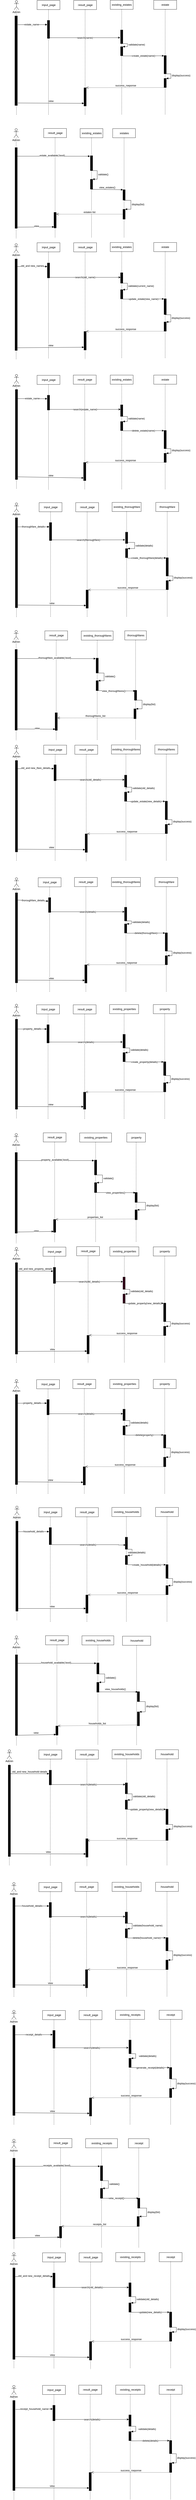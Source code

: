 <mxfile version="13.9.9" type="device"><diagram id="kgpKYQtTHZ0yAKxKKP6v" name="Page-1"><mxGraphModel dx="2401" dy="894" grid="0" gridSize="10" guides="1" tooltips="1" connect="1" arrows="1" fold="1" page="1" pageScale="1" pageWidth="850" pageHeight="1100" math="0" shadow="0"><root><mxCell id="0"/><mxCell id="1" parent="0"/><mxCell id="DzdSYsc8VexJz7-K3o8s-98" value="" style="group" parent="1" vertex="1" connectable="0"><mxGeometry x="-793" y="2204" width="773.831" height="2142" as="geometry"/></mxCell><mxCell id="DzdSYsc8VexJz7-K3o8s-99" value="" style="group" parent="DzdSYsc8VexJz7-K3o8s-98" vertex="1" connectable="0"><mxGeometry y="560" width="490" height="481.09" as="geometry"/></mxCell><mxCell id="DzdSYsc8VexJz7-K3o8s-105" value=":existing_thoroughfares" style="shape=umlLifeline;perimeter=lifelinePerimeter;whiteSpace=wrap;html=1;container=1;collapsible=0;recursiveResize=0;outlineConnect=0;" parent="DzdSYsc8VexJz7-K3o8s-99" vertex="1"><mxGeometry x="350" y="1.64" width="140" height="478.36" as="geometry"/></mxCell><mxCell id="DzdSYsc8VexJz7-K3o8s-106" value="" style="html=1;points=[];perimeter=orthogonalPerimeter;labelBackgroundColor=#ffffff;fillColor=#000000;" parent="DzdSYsc8VexJz7-K3o8s-105" vertex="1"><mxGeometry x="65" y="118.364" width="10" height="65.455" as="geometry"/></mxCell><mxCell id="DzdSYsc8VexJz7-K3o8s-107" value="" style="html=1;points=[];perimeter=orthogonalPerimeter;labelBackgroundColor=#ffffff;fillColor=#000000;" parent="DzdSYsc8VexJz7-K3o8s-105" vertex="1"><mxGeometry x="65" y="217.365" width="10" height="43.636" as="geometry"/></mxCell><mxCell id="DzdSYsc8VexJz7-K3o8s-108" value="validate()" style="edgeStyle=orthogonalEdgeStyle;html=1;align=left;spacingLeft=2;endArrow=block;rounded=0;entryX=1;entryY=0;exitX=0.571;exitY=1;exitDx=0;exitDy=0;exitPerimeter=0;" parent="DzdSYsc8VexJz7-K3o8s-105" source="DzdSYsc8VexJz7-K3o8s-106" target="DzdSYsc8VexJz7-K3o8s-107" edge="1"><mxGeometry relative="1" as="geometry"><mxPoint x="50" y="198.545" as="sourcePoint"/><Array as="points"><mxPoint x="100" y="184"/><mxPoint x="100" y="217"/></Array></mxGeometry></mxCell><mxCell id="DzdSYsc8VexJz7-K3o8s-111" value=":result_page" style="shape=umlLifeline;perimeter=lifelinePerimeter;whiteSpace=wrap;html=1;container=1;collapsible=0;recursiveResize=0;outlineConnect=0;" parent="DzdSYsc8VexJz7-K3o8s-99" vertex="1"><mxGeometry x="190" y="1.091" width="100" height="478.909" as="geometry"/></mxCell><mxCell id="DzdSYsc8VexJz7-K3o8s-112" value="" style="html=1;points=[];perimeter=orthogonalPerimeter;labelBackgroundColor=#ffffff;fillColor=#000000;" parent="DzdSYsc8VexJz7-K3o8s-111" vertex="1"><mxGeometry x="45" y="358" width="10" height="77.27" as="geometry"/></mxCell><mxCell id="DzdSYsc8VexJz7-K3o8s-114" value="thoroughfare_available(:bool)" style="html=1;verticalAlign=bottom;endArrow=block;exitX=0.2;exitY=0.113;exitDx=0;exitDy=0;exitPerimeter=0;entryX=-0.171;entryY=0.038;entryDx=0;entryDy=0;entryPerimeter=0;" parent="DzdSYsc8VexJz7-K3o8s-99" source="DzdSYsc8VexJz7-K3o8s-101" target="DzdSYsc8VexJz7-K3o8s-106" edge="1"><mxGeometry x="470" y="-829.091" width="80" as="geometry"><mxPoint x="15.29" y="125.291" as="sourcePoint"/><mxPoint x="344.43" y="124.665" as="targetPoint"/><mxPoint x="-4" y="6" as="offset"/></mxGeometry></mxCell><mxCell id="DzdSYsc8VexJz7-K3o8s-115" value="view" style="html=1;verticalAlign=bottom;endArrow=block;exitX=1.057;exitY=0.985;exitDx=0;exitDy=0;exitPerimeter=0;entryX=0.057;entryY=0.932;entryDx=0;entryDy=0;entryPerimeter=0;" parent="DzdSYsc8VexJz7-K3o8s-99" source="DzdSYsc8VexJz7-K3o8s-101" target="DzdSYsc8VexJz7-K3o8s-112" edge="1"><mxGeometry x="0.04" y="-5" width="80" relative="1" as="geometry"><mxPoint x="140" y="338.182" as="sourcePoint"/><mxPoint x="230" y="430.909" as="targetPoint"/><mxPoint as="offset"/></mxGeometry></mxCell><mxCell id="DzdSYsc8VexJz7-K3o8s-100" value="Admin" style="shape=umlLifeline;participant=umlActor;perimeter=lifelinePerimeter;whiteSpace=wrap;html=1;container=1;collapsible=0;recursiveResize=0;verticalAlign=top;spacingTop=36;outlineConnect=0;labelBackgroundColor=#ffffff;" parent="DzdSYsc8VexJz7-K3o8s-99" vertex="1"><mxGeometry x="54" y="-0.82" width="20" height="480.0" as="geometry"/></mxCell><mxCell id="DzdSYsc8VexJz7-K3o8s-101" value="" style="html=1;points=[];perimeter=orthogonalPerimeter;fillColor=#000000;" parent="DzdSYsc8VexJz7-K3o8s-100" vertex="1"><mxGeometry x="5" y="82.909" width="10" height="353.455" as="geometry"/></mxCell><mxCell id="DzdSYsc8VexJz7-K3o8s-116" value="" style="group" parent="DzdSYsc8VexJz7-K3o8s-98" vertex="1" connectable="0"><mxGeometry x="4" y="-1" width="773.831" height="502" as="geometry"/></mxCell><mxCell id="DzdSYsc8VexJz7-K3o8s-119" value=":input_page" style="shape=umlLifeline;perimeter=lifelinePerimeter;whiteSpace=wrap;html=1;container=1;collapsible=0;recursiveResize=0;outlineConnect=0;" parent="DzdSYsc8VexJz7-K3o8s-116" vertex="1"><mxGeometry x="160.796" y="1" width="100.498" height="500" as="geometry"/></mxCell><mxCell id="DzdSYsc8VexJz7-K3o8s-123" value="" style="html=1;points=[];perimeter=orthogonalPerimeter;labelBackgroundColor=#ffffff;fillColor=#000000;" parent="DzdSYsc8VexJz7-K3o8s-116" vertex="1"><mxGeometry x="206.02" y="88" width="10.05" height="79" as="geometry"/></mxCell><mxCell id="DzdSYsc8VexJz7-K3o8s-124" value="thoroughfare_details" style="html=1;verticalAlign=bottom;endArrow=block;entryX=-0.057;entryY=0.238;entryDx=0;entryDy=0;entryPerimeter=0;" parent="DzdSYsc8VexJz7-K3o8s-116" target="DzdSYsc8VexJz7-K3o8s-123" edge="1"><mxGeometry width="80" as="geometry"><mxPoint x="65" y="107" as="sourcePoint"/><mxPoint x="341.692" y="105" as="targetPoint"/><mxPoint y="8" as="offset"/></mxGeometry></mxCell><mxCell id="DzdSYsc8VexJz7-K3o8s-125" value=":existing_thoroughfare" style="shape=umlLifeline;perimeter=lifelinePerimeter;whiteSpace=wrap;html=1;container=1;collapsible=0;recursiveResize=0;outlineConnect=0;" parent="DzdSYsc8VexJz7-K3o8s-116" vertex="1"><mxGeometry x="481.39" width="127.61" height="500" as="geometry"/></mxCell><mxCell id="DzdSYsc8VexJz7-K3o8s-127" value="" style="html=1;points=[];perimeter=orthogonalPerimeter;labelBackgroundColor=#ffffff;fillColor=#000000;" parent="DzdSYsc8VexJz7-K3o8s-125" vertex="1"><mxGeometry x="58.784" y="202" width="10.05" height="40" as="geometry"/></mxCell><mxCell id="DzdSYsc8VexJz7-K3o8s-128" value="validate(details)" style="edgeStyle=orthogonalEdgeStyle;html=1;align=left;spacingLeft=2;endArrow=block;rounded=0;entryX=1;entryY=0;" parent="DzdSYsc8VexJz7-K3o8s-125" target="DzdSYsc8VexJz7-K3o8s-127" edge="1"><mxGeometry relative="1" as="geometry"><mxPoint x="68.61" y="175" as="sourcePoint"/><Array as="points"><mxPoint x="99" y="175"/><mxPoint x="99" y="202"/></Array></mxGeometry></mxCell><mxCell id="2byveotfD69gVU_7qksa-6" value="" style="html=1;points=[];perimeter=orthogonalPerimeter;labelBackgroundColor=#ffffff;fillColor=#000000;" parent="DzdSYsc8VexJz7-K3o8s-125" vertex="1"><mxGeometry x="58.78" y="130" width="10.05" height="50" as="geometry"/></mxCell><mxCell id="DzdSYsc8VexJz7-K3o8s-129" value="search(thoroughfare)" style="edgeStyle=orthogonalEdgeStyle;rounded=0;orthogonalLoop=1;jettySize=auto;html=1;entryX=-0.171;entryY=0.562;entryDx=0;entryDy=0;entryPerimeter=0;" parent="DzdSYsc8VexJz7-K3o8s-116" source="DzdSYsc8VexJz7-K3o8s-123" edge="1"><mxGeometry as="geometry"><mxPoint x="538.455" y="163.72" as="targetPoint"/><Array as="points"><mxPoint x="460" y="164"/><mxPoint x="460" y="164"/></Array></mxGeometry></mxCell><mxCell id="DzdSYsc8VexJz7-K3o8s-130" value=":thoroughfare" style="shape=umlLifeline;perimeter=lifelinePerimeter;whiteSpace=wrap;html=1;container=1;collapsible=0;recursiveResize=0;outlineConnect=0;labelBackgroundColor=#ffffff;" parent="DzdSYsc8VexJz7-K3o8s-116" vertex="1"><mxGeometry x="673.333" width="100.498" height="500" as="geometry"/></mxCell><mxCell id="DzdSYsc8VexJz7-K3o8s-131" value="" style="html=1;points=[];perimeter=orthogonalPerimeter;labelBackgroundColor=#ffffff;fillColor=#000000;" parent="DzdSYsc8VexJz7-K3o8s-130" vertex="1"><mxGeometry x="45.224" y="242" width="10.05" height="80" as="geometry"/></mxCell><mxCell id="DzdSYsc8VexJz7-K3o8s-132" value="" style="html=1;points=[];perimeter=orthogonalPerimeter;labelBackgroundColor=#ffffff;fillColor=#000000;" parent="DzdSYsc8VexJz7-K3o8s-130" vertex="1"><mxGeometry x="45.224" y="342" width="10.05" height="40" as="geometry"/></mxCell><mxCell id="DzdSYsc8VexJz7-K3o8s-133" value="display(success)" style="edgeStyle=orthogonalEdgeStyle;html=1;align=left;spacingLeft=2;endArrow=block;rounded=0;entryX=1;entryY=0;" parent="DzdSYsc8VexJz7-K3o8s-130" target="DzdSYsc8VexJz7-K3o8s-132" edge="1"><mxGeometry relative="1" as="geometry"><mxPoint x="50.249" y="322" as="sourcePoint"/><Array as="points"><mxPoint x="75.373" y="322"/></Array></mxGeometry></mxCell><mxCell id="DzdSYsc8VexJz7-K3o8s-134" value=":result_page" style="shape=umlLifeline;perimeter=lifelinePerimeter;whiteSpace=wrap;html=1;container=1;collapsible=0;recursiveResize=0;outlineConnect=0;" parent="DzdSYsc8VexJz7-K3o8s-116" vertex="1"><mxGeometry x="321.592" y="1" width="100.498" height="501" as="geometry"/></mxCell><mxCell id="DzdSYsc8VexJz7-K3o8s-135" value="" style="html=1;points=[];perimeter=orthogonalPerimeter;labelBackgroundColor=#ffffff;fillColor=#000000;" parent="DzdSYsc8VexJz7-K3o8s-134" vertex="1"><mxGeometry x="45.224" y="382" width="10.05" height="80" as="geometry"/></mxCell><mxCell id="DzdSYsc8VexJz7-K3o8s-136" value="create_thoroughfare(details)" style="edgeStyle=orthogonalEdgeStyle;rounded=0;orthogonalLoop=1;jettySize=auto;html=1;entryX=-0.057;entryY=0.014;entryDx=0;entryDy=0;entryPerimeter=0;exitX=0.971;exitY=1.018;exitDx=0;exitDy=0;exitPerimeter=0;" parent="DzdSYsc8VexJz7-K3o8s-116" source="DzdSYsc8VexJz7-K3o8s-127" target="DzdSYsc8VexJz7-K3o8s-131" edge="1"><mxGeometry as="geometry"><mxPoint x="613.035" y="230" as="sourcePoint"/><mxPoint x="792.212" y="240" as="targetPoint"/><Array as="points"><mxPoint x="562.786" y="244"/><mxPoint x="663.284" y="243"/></Array><mxPoint as="offset"/></mxGeometry></mxCell><mxCell id="DzdSYsc8VexJz7-K3o8s-137" value="success_response" style="html=1;verticalAlign=bottom;endArrow=open;dashed=1;endSize=8;entryX=1;entryY=-0.007;entryDx=0;entryDy=0;entryPerimeter=0;exitX=0.4;exitY=1;exitDx=0;exitDy=0;exitPerimeter=0;" parent="DzdSYsc8VexJz7-K3o8s-116" source="DzdSYsc8VexJz7-K3o8s-132" target="DzdSYsc8VexJz7-K3o8s-135" edge="1"><mxGeometry as="geometry"><mxPoint x="884.378" y="370" as="sourcePoint"/><mxPoint x="803.98" y="370" as="targetPoint"/><mxPoint as="offset"/></mxGeometry></mxCell><mxCell id="DzdSYsc8VexJz7-K3o8s-138" value="view" style="html=1;verticalAlign=bottom;endArrow=block;exitX=1.1;exitY=0.97;exitDx=0;exitDy=0;exitPerimeter=0;entryX=0;entryY=0.85;entryDx=0;entryDy=0;entryPerimeter=0;" parent="DzdSYsc8VexJz7-K3o8s-116" source="DzdSYsc8VexJz7-K3o8s-118" target="DzdSYsc8VexJz7-K3o8s-135" edge="1"><mxGeometry width="80" as="geometry"><mxPoint x="-699.463" y="246.882" as="sourcePoint"/><mxPoint x="-616.05" y="246" as="targetPoint"/><Array as="points"/><mxPoint as="offset"/></mxGeometry></mxCell><mxCell id="DzdSYsc8VexJz7-K3o8s-117" value="Admin" style="shape=umlLifeline;participant=umlActor;perimeter=lifelinePerimeter;whiteSpace=wrap;html=1;container=1;collapsible=0;recursiveResize=0;verticalAlign=top;spacingTop=36;outlineConnect=0;labelBackgroundColor=#ffffff;" parent="DzdSYsc8VexJz7-K3o8s-116" vertex="1"><mxGeometry x="51.3" y="2" width="20.1" height="500" as="geometry"/></mxCell><mxCell id="DzdSYsc8VexJz7-K3o8s-118" value="" style="html=1;points=[];perimeter=orthogonalPerimeter;fillColor=#000000;" parent="DzdSYsc8VexJz7-K3o8s-117" vertex="1"><mxGeometry x="4.975" y="65" width="10.05" height="394" as="geometry"/></mxCell><mxCell id="DzdSYsc8VexJz7-K3o8s-139" value="" style="group" parent="DzdSYsc8VexJz7-K3o8s-98" vertex="1" connectable="0"><mxGeometry y="1060" width="773.83" height="510" as="geometry"/></mxCell><mxCell id="DzdSYsc8VexJz7-K3o8s-142" value=":input_page" style="shape=umlLifeline;perimeter=lifelinePerimeter;whiteSpace=wrap;html=1;container=1;collapsible=0;recursiveResize=0;outlineConnect=0;" parent="DzdSYsc8VexJz7-K3o8s-139" vertex="1"><mxGeometry x="184.996" y="1.016" width="100.497" height="507.968" as="geometry"/></mxCell><mxCell id="DzdSYsc8VexJz7-K3o8s-146" value="" style="html=1;points=[];perimeter=orthogonalPerimeter;labelBackgroundColor=#ffffff;fillColor=#000000;" parent="DzdSYsc8VexJz7-K3o8s-142" vertex="1"><mxGeometry x="44.95" y="85.99" width="10.05" height="70.01" as="geometry"/></mxCell><mxCell id="DzdSYsc8VexJz7-K3o8s-147" value="old_and new_tfare_details" style="html=1;verticalAlign=bottom;endArrow=block;entryX=-0.057;entryY=0.238;entryDx=0;entryDy=0;entryPerimeter=0;" parent="DzdSYsc8VexJz7-K3o8s-139" target="DzdSYsc8VexJz7-K3o8s-146" edge="1"><mxGeometry width="80.0" as="geometry"><mxPoint x="69" y="104" as="sourcePoint"/><mxPoint x="341.691" y="106.673" as="targetPoint"/><mxPoint y="6" as="offset"/></mxGeometry></mxCell><mxCell id="DzdSYsc8VexJz7-K3o8s-148" value=":existing_thoroughfares" style="shape=umlLifeline;perimeter=lifelinePerimeter;whiteSpace=wrap;html=1;container=1;collapsible=0;recursiveResize=0;outlineConnect=0;" parent="DzdSYsc8VexJz7-K3o8s-139" vertex="1"><mxGeometry x="482.39" width="127.61" height="507.97" as="geometry"/></mxCell><mxCell id="DzdSYsc8VexJz7-K3o8s-149" value="" style="html=1;points=[];perimeter=orthogonalPerimeter;labelBackgroundColor=#ffffff;fillColor=#000000;" parent="DzdSYsc8VexJz7-K3o8s-148" vertex="1"><mxGeometry x="57.61" y="132.07" width="10.05" height="51.93" as="geometry"/></mxCell><mxCell id="DzdSYsc8VexJz7-K3o8s-150" value="" style="html=1;points=[];perimeter=orthogonalPerimeter;labelBackgroundColor=#ffffff;fillColor=#000000;" parent="DzdSYsc8VexJz7-K3o8s-148" vertex="1"><mxGeometry x="57.614" y="206.235" width="10.05" height="40.637" as="geometry"/></mxCell><mxCell id="DzdSYsc8VexJz7-K3o8s-151" value="validate(old_details)" style="edgeStyle=orthogonalEdgeStyle;html=1;align=left;spacingLeft=2;endArrow=block;rounded=0;entryX=1;entryY=0;exitX=0.571;exitY=1;exitDx=0;exitDy=0;exitPerimeter=0;" parent="DzdSYsc8VexJz7-K3o8s-148" edge="1"><mxGeometry relative="1" as="geometry"><mxPoint x="64.352" y="193.028" as="sourcePoint"/><Array as="points"><mxPoint x="64" y="185"/><mxPoint x="89" y="185"/><mxPoint x="89" y="206"/></Array><mxPoint x="68.664" y="206.235" as="targetPoint"/></mxGeometry></mxCell><mxCell id="DzdSYsc8VexJz7-K3o8s-152" value="search(old_details)" style="edgeStyle=orthogonalEdgeStyle;rounded=0;orthogonalLoop=1;jettySize=auto;html=1;" parent="DzdSYsc8VexJz7-K3o8s-139" source="DzdSYsc8VexJz7-K3o8s-146" target="DzdSYsc8VexJz7-K3o8s-149" edge="1"><mxGeometry as="geometry"><mxPoint x="479.999" y="141.215" as="targetPoint"/><Array as="points"><mxPoint x="499.999" y="152.39"/><mxPoint x="499.999" y="152.39"/></Array></mxGeometry></mxCell><mxCell id="DzdSYsc8VexJz7-K3o8s-153" value=":thoroughfares" style="shape=umlLifeline;perimeter=lifelinePerimeter;whiteSpace=wrap;html=1;container=1;collapsible=0;recursiveResize=0;outlineConnect=0;labelBackgroundColor=#ffffff;" parent="DzdSYsc8VexJz7-K3o8s-139" vertex="1"><mxGeometry x="673.333" width="100.497" height="507.968" as="geometry"/></mxCell><mxCell id="DzdSYsc8VexJz7-K3o8s-154" value="" style="html=1;points=[];perimeter=orthogonalPerimeter;labelBackgroundColor=#ffffff;fillColor=#000000;" parent="DzdSYsc8VexJz7-K3o8s-153" vertex="1"><mxGeometry x="45.224" y="245.857" width="10.05" height="81.275" as="geometry"/></mxCell><mxCell id="DzdSYsc8VexJz7-K3o8s-155" value="" style="html=1;points=[];perimeter=orthogonalPerimeter;labelBackgroundColor=#ffffff;fillColor=#000000;" parent="DzdSYsc8VexJz7-K3o8s-153" vertex="1"><mxGeometry x="45.224" y="347.45" width="10.05" height="40.637" as="geometry"/></mxCell><mxCell id="DzdSYsc8VexJz7-K3o8s-156" value="display(success)" style="edgeStyle=orthogonalEdgeStyle;html=1;align=left;spacingLeft=2;endArrow=block;rounded=0;entryX=1;entryY=0;" parent="DzdSYsc8VexJz7-K3o8s-153" target="DzdSYsc8VexJz7-K3o8s-155" edge="1"><mxGeometry relative="1" as="geometry"><mxPoint x="50.249" y="327.131" as="sourcePoint"/><Array as="points"><mxPoint x="75.373" y="327.131"/></Array></mxGeometry></mxCell><mxCell id="DzdSYsc8VexJz7-K3o8s-157" value=":result_page" style="shape=umlLifeline;perimeter=lifelinePerimeter;whiteSpace=wrap;html=1;container=1;collapsible=0;recursiveResize=0;outlineConnect=0;" parent="DzdSYsc8VexJz7-K3o8s-139" vertex="1"><mxGeometry x="321.592" y="1.016" width="100.497" height="508.984" as="geometry"/></mxCell><mxCell id="DzdSYsc8VexJz7-K3o8s-158" value="" style="html=1;points=[];perimeter=orthogonalPerimeter;labelBackgroundColor=#ffffff;fillColor=#000000;" parent="DzdSYsc8VexJz7-K3o8s-157" vertex="1"><mxGeometry x="45.224" y="388.088" width="10.05" height="81.275" as="geometry"/></mxCell><mxCell id="DzdSYsc8VexJz7-K3o8s-159" value="update_estate(new_details)" style="edgeStyle=orthogonalEdgeStyle;rounded=0;orthogonalLoop=1;jettySize=auto;html=1;entryX=-0.057;entryY=0.014;entryDx=0;entryDy=0;entryPerimeter=0;exitX=0.971;exitY=1.018;exitDx=0;exitDy=0;exitPerimeter=0;" parent="DzdSYsc8VexJz7-K3o8s-139" source="DzdSYsc8VexJz7-K3o8s-150" target="DzdSYsc8VexJz7-K3o8s-154" edge="1"><mxGeometry as="geometry"><mxPoint x="613.034" y="233.665" as="sourcePoint"/><mxPoint x="792.211" y="243.825" as="targetPoint"/><Array as="points"><mxPoint x="562.785" y="247.888"/><mxPoint x="663.283" y="246.873"/></Array><mxPoint as="offset"/></mxGeometry></mxCell><mxCell id="DzdSYsc8VexJz7-K3o8s-160" value="success_rseponse" style="html=1;verticalAlign=bottom;endArrow=open;dashed=1;endSize=8;entryX=1;entryY=-0.007;entryDx=0;entryDy=0;entryPerimeter=0;exitX=0.4;exitY=1;exitDx=0;exitDy=0;exitPerimeter=0;" parent="DzdSYsc8VexJz7-K3o8s-139" source="DzdSYsc8VexJz7-K3o8s-155" target="DzdSYsc8VexJz7-K3o8s-158" edge="1"><mxGeometry as="geometry"><mxPoint x="884.377" y="375.896" as="sourcePoint"/><mxPoint x="803.979" y="375.896" as="targetPoint"/><mxPoint as="offset"/></mxGeometry></mxCell><mxCell id="DzdSYsc8VexJz7-K3o8s-161" value="view" style="html=1;verticalAlign=bottom;endArrow=block;exitX=1.1;exitY=0.97;exitDx=0;exitDy=0;exitPerimeter=0;entryX=0;entryY=0.85;entryDx=0;entryDy=0;entryPerimeter=0;" parent="DzdSYsc8VexJz7-K3o8s-139" source="DzdSYsc8VexJz7-K3o8s-141" target="DzdSYsc8VexJz7-K3o8s-158" edge="1"><mxGeometry width="80.0" as="geometry"><mxPoint x="-699.462" y="250.816" as="sourcePoint"/><mxPoint x="-616.049" y="249.92" as="targetPoint"/><Array as="points"/><mxPoint as="offset"/></mxGeometry></mxCell><mxCell id="DzdSYsc8VexJz7-K3o8s-140" value="Admin" style="shape=umlLifeline;participant=umlActor;perimeter=lifelinePerimeter;whiteSpace=wrap;html=1;container=1;collapsible=0;recursiveResize=0;verticalAlign=top;spacingTop=36;outlineConnect=0;labelBackgroundColor=#ffffff;" parent="DzdSYsc8VexJz7-K3o8s-139" vertex="1"><mxGeometry x="55.25" y="1.02" width="20.099" height="507.968" as="geometry"/></mxCell><mxCell id="DzdSYsc8VexJz7-K3o8s-141" value="" style="html=1;points=[];perimeter=orthogonalPerimeter;fillColor=#000000;" parent="DzdSYsc8VexJz7-K3o8s-140" vertex="1"><mxGeometry x="5.025" y="67.052" width="10.05" height="400.279" as="geometry"/></mxCell><mxCell id="DzdSYsc8VexJz7-K3o8s-162" value="" style="group" parent="DzdSYsc8VexJz7-K3o8s-98" vertex="1" connectable="0"><mxGeometry y="1640" width="773.831" height="502" as="geometry"/></mxCell><mxCell id="DzdSYsc8VexJz7-K3o8s-165" value=":input_page" style="shape=umlLifeline;perimeter=lifelinePerimeter;whiteSpace=wrap;html=1;container=1;collapsible=0;recursiveResize=0;outlineConnect=0;" parent="DzdSYsc8VexJz7-K3o8s-162" vertex="1"><mxGeometry x="160.796" y="1" width="100.498" height="500" as="geometry"/></mxCell><mxCell id="DzdSYsc8VexJz7-K3o8s-169" value="" style="html=1;points=[];perimeter=orthogonalPerimeter;labelBackgroundColor=#ffffff;fillColor=#000000;" parent="DzdSYsc8VexJz7-K3o8s-162" vertex="1"><mxGeometry x="206.02" y="88" width="10.05" height="65" as="geometry"/></mxCell><mxCell id="DzdSYsc8VexJz7-K3o8s-170" value="thoroughfare_details" style="html=1;verticalAlign=bottom;endArrow=block;entryX=-0.057;entryY=0.238;entryDx=0;entryDy=0;entryPerimeter=0;exitX=0.963;exitY=0.081;exitDx=0;exitDy=0;exitPerimeter=0;" parent="DzdSYsc8VexJz7-K3o8s-162" source="DzdSYsc8VexJz7-K3o8s-164" target="DzdSYsc8VexJz7-K3o8s-169" edge="1"><mxGeometry width="80" as="geometry"><mxPoint x="20.1" y="112" as="sourcePoint"/><mxPoint x="341.692" y="105" as="targetPoint"/><mxPoint y="8" as="offset"/></mxGeometry></mxCell><mxCell id="DzdSYsc8VexJz7-K3o8s-171" value=":existing_thoroughfares" style="shape=umlLifeline;perimeter=lifelinePerimeter;whiteSpace=wrap;html=1;container=1;collapsible=0;recursiveResize=0;outlineConnect=0;" parent="DzdSYsc8VexJz7-K3o8s-162" vertex="1"><mxGeometry x="482.39" width="127.61" height="500" as="geometry"/></mxCell><mxCell id="DzdSYsc8VexJz7-K3o8s-172" value="" style="html=1;points=[];perimeter=orthogonalPerimeter;labelBackgroundColor=#ffffff;fillColor=#000000;" parent="DzdSYsc8VexJz7-K3o8s-171" vertex="1"><mxGeometry x="57.614" y="130" width="10.05" height="60" as="geometry"/></mxCell><mxCell id="DzdSYsc8VexJz7-K3o8s-173" value="" style="html=1;points=[];perimeter=orthogonalPerimeter;labelBackgroundColor=#ffffff;fillColor=#000000;" parent="DzdSYsc8VexJz7-K3o8s-171" vertex="1"><mxGeometry x="57.614" y="203" width="10.05" height="40" as="geometry"/></mxCell><mxCell id="DzdSYsc8VexJz7-K3o8s-174" value="validate(details)" style="edgeStyle=orthogonalEdgeStyle;html=1;align=left;spacingLeft=2;endArrow=block;rounded=0;entryX=1;entryY=0;exitX=0.571;exitY=1;exitDx=0;exitDy=0;exitPerimeter=0;" parent="DzdSYsc8VexJz7-K3o8s-171" source="DzdSYsc8VexJz7-K3o8s-172" target="DzdSYsc8VexJz7-K3o8s-173" edge="1"><mxGeometry relative="1" as="geometry"><mxPoint x="62.639" y="182" as="sourcePoint"/><Array as="points"><mxPoint x="87.763" y="190"/><mxPoint x="87.763" y="203"/></Array></mxGeometry></mxCell><mxCell id="DzdSYsc8VexJz7-K3o8s-175" value="search(details)" style="edgeStyle=orthogonalEdgeStyle;rounded=0;orthogonalLoop=1;jettySize=auto;html=1;" parent="DzdSYsc8VexJz7-K3o8s-162" source="DzdSYsc8VexJz7-K3o8s-169" target="DzdSYsc8VexJz7-K3o8s-172" edge="1"><mxGeometry as="geometry"><mxPoint x="480" y="139" as="targetPoint"/><Array as="points"><mxPoint x="500" y="150"/><mxPoint x="500" y="150"/></Array></mxGeometry></mxCell><mxCell id="DzdSYsc8VexJz7-K3o8s-176" value=":thoroughfare" style="shape=umlLifeline;perimeter=lifelinePerimeter;whiteSpace=wrap;html=1;container=1;collapsible=0;recursiveResize=0;outlineConnect=0;labelBackgroundColor=#ffffff;" parent="DzdSYsc8VexJz7-K3o8s-162" vertex="1"><mxGeometry x="673.333" width="100.498" height="500" as="geometry"/></mxCell><mxCell id="DzdSYsc8VexJz7-K3o8s-177" value="" style="html=1;points=[];perimeter=orthogonalPerimeter;labelBackgroundColor=#ffffff;fillColor=#000000;" parent="DzdSYsc8VexJz7-K3o8s-176" vertex="1"><mxGeometry x="45.224" y="242" width="10.05" height="80" as="geometry"/></mxCell><mxCell id="DzdSYsc8VexJz7-K3o8s-178" value="" style="html=1;points=[];perimeter=orthogonalPerimeter;labelBackgroundColor=#ffffff;fillColor=#000000;" parent="DzdSYsc8VexJz7-K3o8s-176" vertex="1"><mxGeometry x="45.224" y="342" width="10.05" height="40" as="geometry"/></mxCell><mxCell id="DzdSYsc8VexJz7-K3o8s-179" value="display(success)" style="edgeStyle=orthogonalEdgeStyle;html=1;align=left;spacingLeft=2;endArrow=block;rounded=0;entryX=1;entryY=0;" parent="DzdSYsc8VexJz7-K3o8s-176" target="DzdSYsc8VexJz7-K3o8s-178" edge="1"><mxGeometry relative="1" as="geometry"><mxPoint x="50.249" y="322" as="sourcePoint"/><Array as="points"><mxPoint x="75.373" y="322"/></Array></mxGeometry></mxCell><mxCell id="DzdSYsc8VexJz7-K3o8s-180" value=":result_page" style="shape=umlLifeline;perimeter=lifelinePerimeter;whiteSpace=wrap;html=1;container=1;collapsible=0;recursiveResize=0;outlineConnect=0;" parent="DzdSYsc8VexJz7-K3o8s-162" vertex="1"><mxGeometry x="320.002" width="100.498" height="501" as="geometry"/></mxCell><mxCell id="DzdSYsc8VexJz7-K3o8s-181" value="" style="html=1;points=[];perimeter=orthogonalPerimeter;labelBackgroundColor=#ffffff;fillColor=#000000;" parent="DzdSYsc8VexJz7-K3o8s-180" vertex="1"><mxGeometry x="45.224" y="382" width="10.05" height="80" as="geometry"/></mxCell><mxCell id="DzdSYsc8VexJz7-K3o8s-182" value="delete(thoroughfare)" style="edgeStyle=orthogonalEdgeStyle;rounded=0;orthogonalLoop=1;jettySize=auto;html=1;entryX=-0.057;entryY=0.014;entryDx=0;entryDy=0;entryPerimeter=0;exitX=0.971;exitY=1.018;exitDx=0;exitDy=0;exitPerimeter=0;" parent="DzdSYsc8VexJz7-K3o8s-162" source="DzdSYsc8VexJz7-K3o8s-173" target="DzdSYsc8VexJz7-K3o8s-177" edge="1"><mxGeometry as="geometry"><mxPoint x="613.035" y="230" as="sourcePoint"/><mxPoint x="792.212" y="240" as="targetPoint"/><Array as="points"><mxPoint x="562.786" y="244"/><mxPoint x="663.284" y="243"/></Array><mxPoint as="offset"/></mxGeometry></mxCell><mxCell id="DzdSYsc8VexJz7-K3o8s-183" value="success_rseponse" style="html=1;verticalAlign=bottom;endArrow=open;dashed=1;endSize=8;entryX=1;entryY=-0.007;entryDx=0;entryDy=0;entryPerimeter=0;exitX=0.4;exitY=1;exitDx=0;exitDy=0;exitPerimeter=0;" parent="DzdSYsc8VexJz7-K3o8s-162" source="DzdSYsc8VexJz7-K3o8s-178" target="DzdSYsc8VexJz7-K3o8s-181" edge="1"><mxGeometry as="geometry"><mxPoint x="884.378" y="370" as="sourcePoint"/><mxPoint x="803.98" y="370" as="targetPoint"/><mxPoint as="offset"/></mxGeometry></mxCell><mxCell id="DzdSYsc8VexJz7-K3o8s-184" value="view" style="html=1;verticalAlign=bottom;endArrow=block;exitX=1.1;exitY=0.97;exitDx=0;exitDy=0;exitPerimeter=0;entryX=0;entryY=0.85;entryDx=0;entryDy=0;entryPerimeter=0;" parent="DzdSYsc8VexJz7-K3o8s-162" source="DzdSYsc8VexJz7-K3o8s-164" target="DzdSYsc8VexJz7-K3o8s-181" edge="1"><mxGeometry width="80" as="geometry"><mxPoint x="-699.463" y="246.882" as="sourcePoint"/><mxPoint x="-616.05" y="246" as="targetPoint"/><Array as="points"/><mxPoint as="offset"/></mxGeometry></mxCell><mxCell id="DzdSYsc8VexJz7-K3o8s-163" value="Admin" style="shape=umlLifeline;participant=umlActor;perimeter=lifelinePerimeter;whiteSpace=wrap;html=1;container=1;collapsible=0;recursiveResize=0;verticalAlign=top;spacingTop=36;outlineConnect=0;labelBackgroundColor=#ffffff;" parent="DzdSYsc8VexJz7-K3o8s-162" vertex="1"><mxGeometry x="55.3" y="1" width="20.1" height="500" as="geometry"/></mxCell><mxCell id="DzdSYsc8VexJz7-K3o8s-164" value="" style="html=1;points=[];perimeter=orthogonalPerimeter;fillColor=#000000;" parent="DzdSYsc8VexJz7-K3o8s-163" vertex="1"><mxGeometry x="5.025" y="66" width="10.05" height="394" as="geometry"/></mxCell><mxCell id="2byveotfD69gVU_7qksa-31" value=":thoroughfares" style="shape=umlLifeline;perimeter=lifelinePerimeter;whiteSpace=wrap;html=1;container=1;collapsible=0;recursiveResize=0;outlineConnect=0;" parent="DzdSYsc8VexJz7-K3o8s-98" vertex="1"><mxGeometry x="541" y="560.82" width="95" height="478.36" as="geometry"/></mxCell><mxCell id="2byveotfD69gVU_7qksa-33" value="" style="html=1;points=[];perimeter=orthogonalPerimeter;labelBackgroundColor=#ffffff;fillColor=#000000;" parent="2byveotfD69gVU_7qksa-31" vertex="1"><mxGeometry x="42.5" y="260.185" width="10" height="43.636" as="geometry"/></mxCell><mxCell id="2byveotfD69gVU_7qksa-35" value="" style="html=1;points=[];perimeter=orthogonalPerimeter;labelBackgroundColor=#ffffff;fillColor=#000000;" parent="2byveotfD69gVU_7qksa-31" vertex="1"><mxGeometry x="40" y="341.178" width="10" height="43.636" as="geometry"/></mxCell><mxCell id="2byveotfD69gVU_7qksa-36" value="display(list)" style="edgeStyle=orthogonalEdgeStyle;html=1;align=left;spacingLeft=2;endArrow=block;rounded=0;entryX=1;entryY=0;exitX=0.514;exitY=0.995;exitDx=0;exitDy=0;exitPerimeter=0;" parent="2byveotfD69gVU_7qksa-31" source="2byveotfD69gVU_7qksa-33" target="2byveotfD69gVU_7qksa-35" edge="1"><mxGeometry x="0.001" relative="1" as="geometry"><mxPoint x="550" y="360.545" as="sourcePoint"/><Array as="points"><mxPoint x="76" y="304"/><mxPoint x="76" y="341"/></Array><mxPoint as="offset"/></mxGeometry></mxCell><mxCell id="DzdSYsc8VexJz7-K3o8s-110" value="view_thoroughfares()" style="edgeStyle=orthogonalEdgeStyle;html=1;align=left;spacingLeft=2;endArrow=block;rounded=0;entryX=0.484;entryY=0.55;exitX=0.514;exitY=0.995;exitDx=0;exitDy=0;exitPerimeter=0;entryDx=0;entryDy=0;entryPerimeter=0;" parent="DzdSYsc8VexJz7-K3o8s-98" source="DzdSYsc8VexJz7-K3o8s-107" target="2byveotfD69gVU_7qksa-31" edge="1"><mxGeometry x="-0.8" y="-2" relative="1" as="geometry"><mxPoint x="900" y="922.185" as="sourcePoint"/><Array as="points"><mxPoint x="450" y="822"/><mxPoint x="450" y="824"/></Array><mxPoint as="offset"/></mxGeometry></mxCell><mxCell id="DzdSYsc8VexJz7-K3o8s-113" value="thoroughfares_list" style="html=1;verticalAlign=bottom;endArrow=open;dashed=1;endSize=8;exitX=0.1;exitY=0.917;exitDx=0;exitDy=0;exitPerimeter=0;" parent="DzdSYsc8VexJz7-K3o8s-98" source="2byveotfD69gVU_7qksa-35" edge="1"><mxGeometry x="470" y="-269.091" as="geometry"><mxPoint x="419" y="909.095" as="sourcePoint"/><mxPoint x="246" y="942" as="targetPoint"/><mxPoint x="-2" as="offset"/></mxGeometry></mxCell><mxCell id="DzdSYsc8VexJz7-K3o8s-273" value="" style="group" parent="1" vertex="1" connectable="0"><mxGeometry x="-800" y="4400" width="773.831" height="2142" as="geometry"/></mxCell><mxCell id="DzdSYsc8VexJz7-K3o8s-187" value="" style="group" parent="DzdSYsc8VexJz7-K3o8s-273" vertex="1" connectable="0"><mxGeometry y="560" width="490" height="484.0" as="geometry"/></mxCell><mxCell id="DzdSYsc8VexJz7-K3o8s-193" value=":existing_properties" style="shape=umlLifeline;perimeter=lifelinePerimeter;whiteSpace=wrap;html=1;container=1;collapsible=0;recursiveResize=0;outlineConnect=0;" parent="DzdSYsc8VexJz7-K3o8s-187" vertex="1"><mxGeometry x="350" y="1.64" width="140" height="478.36" as="geometry"/></mxCell><mxCell id="DzdSYsc8VexJz7-K3o8s-194" value="" style="html=1;points=[];perimeter=orthogonalPerimeter;labelBackgroundColor=#ffffff;fillColor=#000000;" parent="DzdSYsc8VexJz7-K3o8s-193" vertex="1"><mxGeometry x="65" y="118.364" width="10" height="65.455" as="geometry"/></mxCell><mxCell id="DzdSYsc8VexJz7-K3o8s-195" value="" style="html=1;points=[];perimeter=orthogonalPerimeter;labelBackgroundColor=#ffffff;fillColor=#000000;" parent="DzdSYsc8VexJz7-K3o8s-193" vertex="1"><mxGeometry x="65" y="217.365" width="10" height="43.636" as="geometry"/></mxCell><mxCell id="DzdSYsc8VexJz7-K3o8s-196" value="validate()" style="edgeStyle=orthogonalEdgeStyle;html=1;align=left;spacingLeft=2;endArrow=block;rounded=0;entryX=1;entryY=0;exitX=0.571;exitY=1;exitDx=0;exitDy=0;exitPerimeter=0;" parent="DzdSYsc8VexJz7-K3o8s-193" source="DzdSYsc8VexJz7-K3o8s-194" target="DzdSYsc8VexJz7-K3o8s-195" edge="1"><mxGeometry relative="1" as="geometry"><mxPoint x="50" y="198.545" as="sourcePoint"/><Array as="points"><mxPoint x="100" y="184"/><mxPoint x="100" y="217"/></Array></mxGeometry></mxCell><mxCell id="DzdSYsc8VexJz7-K3o8s-199" value=":result_page" style="shape=umlLifeline;perimeter=lifelinePerimeter;whiteSpace=wrap;html=1;container=1;collapsible=0;recursiveResize=0;outlineConnect=0;" parent="DzdSYsc8VexJz7-K3o8s-187" vertex="1"><mxGeometry x="190" y="1.091" width="100" height="478.909" as="geometry"/></mxCell><mxCell id="DzdSYsc8VexJz7-K3o8s-200" value="" style="html=1;points=[];perimeter=orthogonalPerimeter;labelBackgroundColor=#ffffff;fillColor=#000000;" parent="DzdSYsc8VexJz7-K3o8s-199" vertex="1"><mxGeometry x="45" y="379" width="10" height="56.27" as="geometry"/></mxCell><mxCell id="DzdSYsc8VexJz7-K3o8s-202" value="property_available(:bool)" style="html=1;verticalAlign=bottom;endArrow=block;entryX=-0.171;entryY=0.038;entryDx=0;entryDy=0;entryPerimeter=0;" parent="DzdSYsc8VexJz7-K3o8s-187" source="DzdSYsc8VexJz7-K3o8s-189" target="DzdSYsc8VexJz7-K3o8s-194" edge="1"><mxGeometry x="470" y="-829.091" width="80" as="geometry"><mxPoint x="15.29" y="125.291" as="sourcePoint"/><mxPoint x="344.43" y="124.665" as="targetPoint"/><mxPoint x="-4" y="6" as="offset"/></mxGeometry></mxCell><mxCell id="DzdSYsc8VexJz7-K3o8s-203" value="view" style="html=1;verticalAlign=bottom;endArrow=block;exitX=1.057;exitY=0.985;exitDx=0;exitDy=0;exitPerimeter=0;entryX=0.057;entryY=0.932;entryDx=0;entryDy=0;entryPerimeter=0;" parent="DzdSYsc8VexJz7-K3o8s-187" source="DzdSYsc8VexJz7-K3o8s-189" target="DzdSYsc8VexJz7-K3o8s-200" edge="1"><mxGeometry x="0.04" y="-5" width="80" relative="1" as="geometry"><mxPoint x="140" y="338.182" as="sourcePoint"/><mxPoint x="230" y="430.909" as="targetPoint"/><mxPoint as="offset"/></mxGeometry></mxCell><mxCell id="DzdSYsc8VexJz7-K3o8s-188" value="Admin" style="shape=umlLifeline;participant=umlActor;perimeter=lifelinePerimeter;whiteSpace=wrap;html=1;container=1;collapsible=0;recursiveResize=0;verticalAlign=top;spacingTop=36;outlineConnect=0;labelBackgroundColor=#ffffff;" parent="DzdSYsc8VexJz7-K3o8s-187" vertex="1"><mxGeometry x="61.25" y="4" width="20" height="480.0" as="geometry"/></mxCell><mxCell id="DzdSYsc8VexJz7-K3o8s-189" value="" style="html=1;points=[];perimeter=orthogonalPerimeter;fillColor=#000000;" parent="DzdSYsc8VexJz7-K3o8s-188" vertex="1"><mxGeometry x="5" y="82.909" width="10" height="353.455" as="geometry"/></mxCell><mxCell id="DzdSYsc8VexJz7-K3o8s-204" value="" style="group" parent="DzdSYsc8VexJz7-K3o8s-273" vertex="1" connectable="0"><mxGeometry width="773.831" height="502" as="geometry"/></mxCell><mxCell id="DzdSYsc8VexJz7-K3o8s-207" value=":input_page" style="shape=umlLifeline;perimeter=lifelinePerimeter;whiteSpace=wrap;html=1;container=1;collapsible=0;recursiveResize=0;outlineConnect=0;" parent="DzdSYsc8VexJz7-K3o8s-204" vertex="1"><mxGeometry x="160.796" y="1" width="100.498" height="500" as="geometry"/></mxCell><mxCell id="DzdSYsc8VexJz7-K3o8s-211" value="" style="html=1;points=[];perimeter=orthogonalPerimeter;labelBackgroundColor=#ffffff;fillColor=#000000;" parent="DzdSYsc8VexJz7-K3o8s-204" vertex="1"><mxGeometry x="206.02" y="88" width="10.05" height="80" as="geometry"/></mxCell><mxCell id="DzdSYsc8VexJz7-K3o8s-212" value="property_details" style="html=1;verticalAlign=bottom;endArrow=block;entryX=-0.057;entryY=0.238;entryDx=0;entryDy=0;entryPerimeter=0;" parent="DzdSYsc8VexJz7-K3o8s-204" target="DzdSYsc8VexJz7-K3o8s-211" edge="1"><mxGeometry width="80" as="geometry"><mxPoint x="76" y="107" as="sourcePoint"/><mxPoint x="341.692" y="105" as="targetPoint"/><mxPoint y="8" as="offset"/></mxGeometry></mxCell><mxCell id="DzdSYsc8VexJz7-K3o8s-213" value=":existing_properties" style="shape=umlLifeline;perimeter=lifelinePerimeter;whiteSpace=wrap;html=1;container=1;collapsible=0;recursiveResize=0;outlineConnect=0;" parent="DzdSYsc8VexJz7-K3o8s-204" vertex="1"><mxGeometry x="481.39" width="127.61" height="500" as="geometry"/></mxCell><mxCell id="DzdSYsc8VexJz7-K3o8s-214" value="" style="html=1;points=[];perimeter=orthogonalPerimeter;labelBackgroundColor=#ffffff;" parent="DzdSYsc8VexJz7-K3o8s-213" vertex="1"><mxGeometry x="58.784" y="130" width="10.05" height="60" as="geometry"/></mxCell><mxCell id="DzdSYsc8VexJz7-K3o8s-218" value=":property" style="shape=umlLifeline;perimeter=lifelinePerimeter;whiteSpace=wrap;html=1;container=1;collapsible=0;recursiveResize=0;outlineConnect=0;labelBackgroundColor=#ffffff;" parent="DzdSYsc8VexJz7-K3o8s-204" vertex="1"><mxGeometry x="673.333" width="100.498" height="500" as="geometry"/></mxCell><mxCell id="DzdSYsc8VexJz7-K3o8s-219" value="" style="html=1;points=[];perimeter=orthogonalPerimeter;labelBackgroundColor=#ffffff;fillColor=#000000;" parent="DzdSYsc8VexJz7-K3o8s-218" vertex="1"><mxGeometry x="45.22" y="250" width="10.05" height="60" as="geometry"/></mxCell><mxCell id="DzdSYsc8VexJz7-K3o8s-220" value="" style="html=1;points=[];perimeter=orthogonalPerimeter;labelBackgroundColor=#ffffff;fillColor=#000000;" parent="DzdSYsc8VexJz7-K3o8s-218" vertex="1"><mxGeometry x="45.224" y="342" width="10.05" height="40" as="geometry"/></mxCell><mxCell id="DzdSYsc8VexJz7-K3o8s-221" value="display(success)" style="edgeStyle=orthogonalEdgeStyle;html=1;align=left;spacingLeft=2;endArrow=block;rounded=0;entryX=1;entryY=0;exitX=0.641;exitY=1.015;exitDx=0;exitDy=0;exitPerimeter=0;" parent="DzdSYsc8VexJz7-K3o8s-218" source="DzdSYsc8VexJz7-K3o8s-219" target="DzdSYsc8VexJz7-K3o8s-220" edge="1"><mxGeometry relative="1" as="geometry"><mxPoint x="50.249" y="322" as="sourcePoint"/><Array as="points"><mxPoint x="75" y="311"/><mxPoint x="75" y="342"/></Array></mxGeometry></mxCell><mxCell id="DzdSYsc8VexJz7-K3o8s-222" value=":result_page" style="shape=umlLifeline;perimeter=lifelinePerimeter;whiteSpace=wrap;html=1;container=1;collapsible=0;recursiveResize=0;outlineConnect=0;" parent="DzdSYsc8VexJz7-K3o8s-204" vertex="1"><mxGeometry x="321.592" y="1" width="100.498" height="501" as="geometry"/></mxCell><mxCell id="DzdSYsc8VexJz7-K3o8s-223" value="" style="html=1;points=[];perimeter=orthogonalPerimeter;labelBackgroundColor=#ffffff;fillColor=#000000;" parent="DzdSYsc8VexJz7-K3o8s-222" vertex="1"><mxGeometry x="45.22" y="382" width="10.05" height="75" as="geometry"/></mxCell><mxCell id="DzdSYsc8VexJz7-K3o8s-224" value="create_property(details)" style="edgeStyle=orthogonalEdgeStyle;rounded=0;orthogonalLoop=1;jettySize=auto;html=1;entryX=-0.057;entryY=0.014;entryDx=0;entryDy=0;entryPerimeter=0;exitX=0.971;exitY=1.018;exitDx=0;exitDy=0;exitPerimeter=0;" parent="DzdSYsc8VexJz7-K3o8s-204" source="DzdSYsc8VexJz7-K3o8s-215" target="DzdSYsc8VexJz7-K3o8s-219" edge="1"><mxGeometry as="geometry"><mxPoint x="613.035" y="230" as="sourcePoint"/><mxPoint x="792.212" y="240" as="targetPoint"/><Array as="points"><mxPoint x="560" y="251"/><mxPoint x="560" y="251"/></Array><mxPoint as="offset"/></mxGeometry></mxCell><mxCell id="DzdSYsc8VexJz7-K3o8s-225" value="success_rseponse" style="html=1;verticalAlign=bottom;endArrow=open;dashed=1;endSize=8;entryX=1;entryY=-0.007;entryDx=0;entryDy=0;entryPerimeter=0;exitX=0.4;exitY=1;exitDx=0;exitDy=0;exitPerimeter=0;" parent="DzdSYsc8VexJz7-K3o8s-204" source="DzdSYsc8VexJz7-K3o8s-220" target="DzdSYsc8VexJz7-K3o8s-223" edge="1"><mxGeometry as="geometry"><mxPoint x="884.378" y="370" as="sourcePoint"/><mxPoint x="803.98" y="370" as="targetPoint"/><mxPoint as="offset"/></mxGeometry></mxCell><mxCell id="DzdSYsc8VexJz7-K3o8s-226" value="view" style="html=1;verticalAlign=bottom;endArrow=block;exitX=1.1;exitY=0.97;exitDx=0;exitDy=0;exitPerimeter=0;entryX=0;entryY=0.85;entryDx=0;entryDy=0;entryPerimeter=0;" parent="DzdSYsc8VexJz7-K3o8s-204" source="DzdSYsc8VexJz7-K3o8s-206" target="DzdSYsc8VexJz7-K3o8s-223" edge="1"><mxGeometry width="80" as="geometry"><mxPoint x="-699.463" y="246.882" as="sourcePoint"/><mxPoint x="-616.05" y="246" as="targetPoint"/><Array as="points"/><mxPoint as="offset"/></mxGeometry></mxCell><mxCell id="DzdSYsc8VexJz7-K3o8s-215" value="" style="html=1;points=[];perimeter=orthogonalPerimeter;labelBackgroundColor=#ffffff;fillColor=#000000;" parent="DzdSYsc8VexJz7-K3o8s-204" vertex="1"><mxGeometry x="540.174" y="210" width="10.05" height="40" as="geometry"/></mxCell><mxCell id="DzdSYsc8VexJz7-K3o8s-216" value="validate(details)" style="edgeStyle=orthogonalEdgeStyle;html=1;align=left;spacingLeft=2;endArrow=block;rounded=0;entryX=1;entryY=0;exitX=0.571;exitY=1;exitDx=0;exitDy=0;exitPerimeter=0;" parent="DzdSYsc8VexJz7-K3o8s-204" source="DzdSYsc8VexJz7-K3o8s-214" target="DzdSYsc8VexJz7-K3o8s-215" edge="1"><mxGeometry relative="1" as="geometry"><mxPoint x="531.639" y="182" as="sourcePoint"/><Array as="points"><mxPoint x="570" y="190"/><mxPoint x="570" y="210"/></Array></mxGeometry></mxCell><mxCell id="DzdSYsc8VexJz7-K3o8s-217" value="search(details)" style="edgeStyle=orthogonalEdgeStyle;rounded=0;orthogonalLoop=1;jettySize=auto;html=1;entryX=-0.171;entryY=0.562;entryDx=0;entryDy=0;entryPerimeter=0;" parent="DzdSYsc8VexJz7-K3o8s-204" source="DzdSYsc8VexJz7-K3o8s-211" target="DzdSYsc8VexJz7-K3o8s-214" edge="1"><mxGeometry as="geometry"><mxPoint x="552.736" y="165" as="targetPoint"/><Array as="points"><mxPoint x="460" y="164"/><mxPoint x="460" y="164"/></Array></mxGeometry></mxCell><mxCell id="DzdSYsc8VexJz7-K3o8s-205" value="Admin" style="shape=umlLifeline;participant=umlActor;perimeter=lifelinePerimeter;whiteSpace=wrap;html=1;container=1;collapsible=0;recursiveResize=0;verticalAlign=top;spacingTop=36;outlineConnect=0;labelBackgroundColor=#ffffff;" parent="DzdSYsc8VexJz7-K3o8s-204" vertex="1"><mxGeometry x="62.3" y="-2" width="20.1" height="500" as="geometry"/></mxCell><mxCell id="DzdSYsc8VexJz7-K3o8s-206" value="" style="html=1;points=[];perimeter=orthogonalPerimeter;fillColor=#000000;" parent="DzdSYsc8VexJz7-K3o8s-205" vertex="1"><mxGeometry x="5.025" y="66" width="10.05" height="394" as="geometry"/></mxCell><mxCell id="2byveotfD69gVU_7qksa-42" value="" style="html=1;points=[];perimeter=orthogonalPerimeter;labelBackgroundColor=#ffffff;fillColor=#000000;" parent="DzdSYsc8VexJz7-K3o8s-204" vertex="1"><mxGeometry x="540.174" y="130" width="10.05" height="60" as="geometry"/></mxCell><mxCell id="DzdSYsc8VexJz7-K3o8s-227" value="" style="group" parent="DzdSYsc8VexJz7-K3o8s-273" vertex="1" connectable="0"><mxGeometry y="1060" width="773.83" height="510" as="geometry"/></mxCell><mxCell id="DzdSYsc8VexJz7-K3o8s-230" value=":input_page" style="shape=umlLifeline;perimeter=lifelinePerimeter;whiteSpace=wrap;html=1;container=1;collapsible=0;recursiveResize=0;outlineConnect=0;" parent="DzdSYsc8VexJz7-K3o8s-227" vertex="1"><mxGeometry x="188.996" y="1.016" width="100.497" height="507.968" as="geometry"/></mxCell><mxCell id="DzdSYsc8VexJz7-K3o8s-234" value="" style="html=1;points=[];perimeter=orthogonalPerimeter;labelBackgroundColor=#ffffff;fillColor=#000000;" parent="DzdSYsc8VexJz7-K3o8s-230" vertex="1"><mxGeometry x="45.22" y="88.39" width="10.05" height="70.61" as="geometry"/></mxCell><mxCell id="DzdSYsc8VexJz7-K3o8s-235" value="old_and new_property_details" style="html=1;verticalAlign=bottom;endArrow=block;entryX=-0.057;entryY=0.238;entryDx=0;entryDy=0;entryPerimeter=0;" parent="DzdSYsc8VexJz7-K3o8s-227" source="DzdSYsc8VexJz7-K3o8s-229" target="DzdSYsc8VexJz7-K3o8s-234" edge="1"><mxGeometry width="80.0" as="geometry"><mxPoint x="20.099" y="113.785" as="sourcePoint"/><mxPoint x="341.691" y="106.673" as="targetPoint"/><mxPoint x="1" y="-1" as="offset"/></mxGeometry></mxCell><mxCell id="DzdSYsc8VexJz7-K3o8s-236" value=":existing_properties" style="shape=umlLifeline;perimeter=lifelinePerimeter;whiteSpace=wrap;html=1;container=1;collapsible=0;recursiveResize=0;outlineConnect=0;" parent="DzdSYsc8VexJz7-K3o8s-227" vertex="1"><mxGeometry x="482.39" width="127.61" height="507.97" as="geometry"/></mxCell><mxCell id="DzdSYsc8VexJz7-K3o8s-237" value="" style="html=1;points=[];perimeter=orthogonalPerimeter;labelBackgroundColor=#ffffff;fillColor=#33001A;" parent="DzdSYsc8VexJz7-K3o8s-236" vertex="1"><mxGeometry x="57.61" y="132.07" width="10.05" height="53.93" as="geometry"/></mxCell><mxCell id="DzdSYsc8VexJz7-K3o8s-238" value="" style="html=1;points=[];perimeter=orthogonalPerimeter;labelBackgroundColor=#ffffff;fillColor=#33001A;" parent="DzdSYsc8VexJz7-K3o8s-236" vertex="1"><mxGeometry x="57.614" y="206.235" width="10.05" height="40.637" as="geometry"/></mxCell><mxCell id="DzdSYsc8VexJz7-K3o8s-239" value="validate(old_details)" style="edgeStyle=orthogonalEdgeStyle;html=1;align=left;spacingLeft=2;endArrow=block;rounded=0;entryX=1;entryY=0;exitX=0.571;exitY=1;exitDx=0;exitDy=0;exitPerimeter=0;" parent="DzdSYsc8VexJz7-K3o8s-236" source="DzdSYsc8VexJz7-K3o8s-237" target="DzdSYsc8VexJz7-K3o8s-238" edge="1"><mxGeometry relative="1" as="geometry"><mxPoint x="62.639" y="184.9" as="sourcePoint"/><Array as="points"><mxPoint x="88" y="186"/><mxPoint x="88" y="206"/></Array></mxGeometry></mxCell><mxCell id="DzdSYsc8VexJz7-K3o8s-240" value="search(old_details)" style="edgeStyle=orthogonalEdgeStyle;rounded=0;orthogonalLoop=1;jettySize=auto;html=1;" parent="DzdSYsc8VexJz7-K3o8s-227" source="DzdSYsc8VexJz7-K3o8s-234" target="DzdSYsc8VexJz7-K3o8s-237" edge="1"><mxGeometry as="geometry"><mxPoint x="479.999" y="141.215" as="targetPoint"/><Array as="points"><mxPoint x="499.999" y="152.39"/><mxPoint x="499.999" y="152.39"/></Array></mxGeometry></mxCell><mxCell id="DzdSYsc8VexJz7-K3o8s-241" value=":property" style="shape=umlLifeline;perimeter=lifelinePerimeter;whiteSpace=wrap;html=1;container=1;collapsible=0;recursiveResize=0;outlineConnect=0;labelBackgroundColor=#ffffff;" parent="DzdSYsc8VexJz7-K3o8s-227" vertex="1"><mxGeometry x="673.333" width="100.497" height="507.968" as="geometry"/></mxCell><mxCell id="DzdSYsc8VexJz7-K3o8s-242" value="" style="html=1;points=[];perimeter=orthogonalPerimeter;labelBackgroundColor=#ffffff;fillColor=#000000;" parent="DzdSYsc8VexJz7-K3o8s-241" vertex="1"><mxGeometry x="45.224" y="245.857" width="10.05" height="81.275" as="geometry"/></mxCell><mxCell id="DzdSYsc8VexJz7-K3o8s-243" value="" style="html=1;points=[];perimeter=orthogonalPerimeter;labelBackgroundColor=#ffffff;fillColor=#000000;" parent="DzdSYsc8VexJz7-K3o8s-241" vertex="1"><mxGeometry x="45.224" y="347.45" width="10.05" height="40.637" as="geometry"/></mxCell><mxCell id="DzdSYsc8VexJz7-K3o8s-244" value="display(success)" style="edgeStyle=orthogonalEdgeStyle;html=1;align=left;spacingLeft=2;endArrow=block;rounded=0;entryX=1;entryY=0;" parent="DzdSYsc8VexJz7-K3o8s-241" target="DzdSYsc8VexJz7-K3o8s-243" edge="1"><mxGeometry relative="1" as="geometry"><mxPoint x="50.249" y="327.131" as="sourcePoint"/><Array as="points"><mxPoint x="75.373" y="327.131"/></Array></mxGeometry></mxCell><mxCell id="DzdSYsc8VexJz7-K3o8s-245" value=":result_page" style="shape=umlLifeline;perimeter=lifelinePerimeter;whiteSpace=wrap;html=1;container=1;collapsible=0;recursiveResize=0;outlineConnect=0;" parent="DzdSYsc8VexJz7-K3o8s-227" vertex="1"><mxGeometry x="336.662" y="-1.014" width="100.497" height="508.984" as="geometry"/></mxCell><mxCell id="DzdSYsc8VexJz7-K3o8s-246" value="" style="html=1;points=[];perimeter=orthogonalPerimeter;labelBackgroundColor=#ffffff;fillColor=#000000;" parent="DzdSYsc8VexJz7-K3o8s-245" vertex="1"><mxGeometry x="45.224" y="388.088" width="10.05" height="81.275" as="geometry"/></mxCell><mxCell id="DzdSYsc8VexJz7-K3o8s-247" value="update_property(new_details)" style="edgeStyle=orthogonalEdgeStyle;rounded=0;orthogonalLoop=1;jettySize=auto;html=1;entryX=-0.057;entryY=0.014;entryDx=0;entryDy=0;entryPerimeter=0;exitX=0.971;exitY=1.018;exitDx=0;exitDy=0;exitPerimeter=0;" parent="DzdSYsc8VexJz7-K3o8s-227" source="DzdSYsc8VexJz7-K3o8s-238" target="DzdSYsc8VexJz7-K3o8s-242" edge="1"><mxGeometry as="geometry"><mxPoint x="613.034" y="233.665" as="sourcePoint"/><mxPoint x="792.211" y="243.825" as="targetPoint"/><Array as="points"><mxPoint x="562.785" y="247.888"/><mxPoint x="663.283" y="246.873"/></Array><mxPoint as="offset"/></mxGeometry></mxCell><mxCell id="DzdSYsc8VexJz7-K3o8s-248" value="success_response" style="html=1;verticalAlign=bottom;endArrow=open;dashed=1;endSize=8;entryX=1;entryY=-0.007;entryDx=0;entryDy=0;entryPerimeter=0;exitX=0.4;exitY=1;exitDx=0;exitDy=0;exitPerimeter=0;" parent="DzdSYsc8VexJz7-K3o8s-227" source="DzdSYsc8VexJz7-K3o8s-243" target="DzdSYsc8VexJz7-K3o8s-246" edge="1"><mxGeometry as="geometry"><mxPoint x="884.377" y="375.896" as="sourcePoint"/><mxPoint x="803.979" y="375.896" as="targetPoint"/><mxPoint as="offset"/></mxGeometry></mxCell><mxCell id="DzdSYsc8VexJz7-K3o8s-249" value="view" style="html=1;verticalAlign=bottom;endArrow=block;exitX=1.1;exitY=0.97;exitDx=0;exitDy=0;exitPerimeter=0;entryX=0;entryY=0.85;entryDx=0;entryDy=0;entryPerimeter=0;" parent="DzdSYsc8VexJz7-K3o8s-227" source="DzdSYsc8VexJz7-K3o8s-229" target="DzdSYsc8VexJz7-K3o8s-246" edge="1"><mxGeometry width="80.0" as="geometry"><mxPoint x="-699.462" y="250.816" as="sourcePoint"/><mxPoint x="-616.049" y="249.92" as="targetPoint"/><Array as="points"/><mxPoint as="offset"/></mxGeometry></mxCell><mxCell id="DzdSYsc8VexJz7-K3o8s-228" value="Admin" style="shape=umlLifeline;participant=umlActor;perimeter=lifelinePerimeter;whiteSpace=wrap;html=1;container=1;collapsible=0;recursiveResize=0;verticalAlign=top;spacingTop=36;outlineConnect=0;labelBackgroundColor=#ffffff;" parent="DzdSYsc8VexJz7-K3o8s-227" vertex="1"><mxGeometry x="62.25" y="2.03" width="20.099" height="507.968" as="geometry"/></mxCell><mxCell id="DzdSYsc8VexJz7-K3o8s-229" value="" style="html=1;points=[];perimeter=orthogonalPerimeter;fillColor=#000000;" parent="DzdSYsc8VexJz7-K3o8s-228" vertex="1"><mxGeometry x="5.025" y="67.052" width="10.05" height="400.279" as="geometry"/></mxCell><mxCell id="DzdSYsc8VexJz7-K3o8s-250" value="" style="group" parent="DzdSYsc8VexJz7-K3o8s-273" vertex="1" connectable="0"><mxGeometry y="1640" width="773.831" height="502" as="geometry"/></mxCell><mxCell id="DzdSYsc8VexJz7-K3o8s-253" value=":input_page" style="shape=umlLifeline;perimeter=lifelinePerimeter;whiteSpace=wrap;html=1;container=1;collapsible=0;recursiveResize=0;outlineConnect=0;" parent="DzdSYsc8VexJz7-K3o8s-250" vertex="1"><mxGeometry x="160.796" y="1" width="100.498" height="500" as="geometry"/></mxCell><mxCell id="DzdSYsc8VexJz7-K3o8s-257" value="" style="html=1;points=[];perimeter=orthogonalPerimeter;labelBackgroundColor=#ffffff;fillColor=#000000;" parent="DzdSYsc8VexJz7-K3o8s-250" vertex="1"><mxGeometry x="206.02" y="88" width="10.05" height="67" as="geometry"/></mxCell><mxCell id="DzdSYsc8VexJz7-K3o8s-258" value="property_details" style="html=1;verticalAlign=bottom;endArrow=block;entryX=-0.057;entryY=0.238;entryDx=0;entryDy=0;entryPerimeter=0;" parent="DzdSYsc8VexJz7-K3o8s-250" source="DzdSYsc8VexJz7-K3o8s-252" target="DzdSYsc8VexJz7-K3o8s-257" edge="1"><mxGeometry width="80" as="geometry"><mxPoint x="20.1" y="112" as="sourcePoint"/><mxPoint x="341.692" y="105" as="targetPoint"/><mxPoint y="8" as="offset"/></mxGeometry></mxCell><mxCell id="DzdSYsc8VexJz7-K3o8s-259" value=":existing_properties" style="shape=umlLifeline;perimeter=lifelinePerimeter;whiteSpace=wrap;html=1;container=1;collapsible=0;recursiveResize=0;outlineConnect=0;" parent="DzdSYsc8VexJz7-K3o8s-250" vertex="1"><mxGeometry x="482.39" width="127.61" height="500" as="geometry"/></mxCell><mxCell id="DzdSYsc8VexJz7-K3o8s-260" value="" style="html=1;points=[];perimeter=orthogonalPerimeter;labelBackgroundColor=#ffffff;fillColor=#000000;" parent="DzdSYsc8VexJz7-K3o8s-259" vertex="1"><mxGeometry x="57.61" y="130" width="10.05" height="50" as="geometry"/></mxCell><mxCell id="DzdSYsc8VexJz7-K3o8s-261" value="" style="html=1;points=[];perimeter=orthogonalPerimeter;labelBackgroundColor=#ffffff;fillColor=#000000;" parent="DzdSYsc8VexJz7-K3o8s-259" vertex="1"><mxGeometry x="57.614" y="203" width="10.05" height="40" as="geometry"/></mxCell><mxCell id="DzdSYsc8VexJz7-K3o8s-262" value="validate(details)" style="edgeStyle=orthogonalEdgeStyle;html=1;align=left;spacingLeft=2;endArrow=block;rounded=0;entryX=1;entryY=0;exitX=0.571;exitY=1;exitDx=0;exitDy=0;exitPerimeter=0;" parent="DzdSYsc8VexJz7-K3o8s-259" source="DzdSYsc8VexJz7-K3o8s-260" target="DzdSYsc8VexJz7-K3o8s-261" edge="1"><mxGeometry relative="1" as="geometry"><mxPoint x="62.639" y="182" as="sourcePoint"/><Array as="points"><mxPoint x="88" y="180"/><mxPoint x="88" y="203"/></Array></mxGeometry></mxCell><mxCell id="DzdSYsc8VexJz7-K3o8s-264" value=":property" style="shape=umlLifeline;perimeter=lifelinePerimeter;whiteSpace=wrap;html=1;container=1;collapsible=0;recursiveResize=0;outlineConnect=0;labelBackgroundColor=#ffffff;" parent="DzdSYsc8VexJz7-K3o8s-250" vertex="1"><mxGeometry x="673.333" width="100.498" height="500" as="geometry"/></mxCell><mxCell id="DzdSYsc8VexJz7-K3o8s-265" value="" style="html=1;points=[];perimeter=orthogonalPerimeter;labelBackgroundColor=#ffffff;fillColor=#000000;" parent="DzdSYsc8VexJz7-K3o8s-264" vertex="1"><mxGeometry x="45.22" y="242" width="10.05" height="58" as="geometry"/></mxCell><mxCell id="DzdSYsc8VexJz7-K3o8s-266" value="" style="html=1;points=[];perimeter=orthogonalPerimeter;labelBackgroundColor=#ffffff;fillColor=#000000;" parent="DzdSYsc8VexJz7-K3o8s-264" vertex="1"><mxGeometry x="45.22" y="340" width="10.05" height="42" as="geometry"/></mxCell><mxCell id="DzdSYsc8VexJz7-K3o8s-267" value="display(success)" style="edgeStyle=orthogonalEdgeStyle;html=1;align=left;spacingLeft=2;endArrow=block;rounded=0;entryX=1;entryY=0;" parent="DzdSYsc8VexJz7-K3o8s-264" target="DzdSYsc8VexJz7-K3o8s-266" edge="1"><mxGeometry relative="1" as="geometry"><mxPoint x="50.667" y="300" as="sourcePoint"/><Array as="points"><mxPoint x="75" y="300"/><mxPoint x="75" y="340"/></Array></mxGeometry></mxCell><mxCell id="DzdSYsc8VexJz7-K3o8s-268" value=":result_page" style="shape=umlLifeline;perimeter=lifelinePerimeter;whiteSpace=wrap;html=1;container=1;collapsible=0;recursiveResize=0;outlineConnect=0;" parent="DzdSYsc8VexJz7-K3o8s-250" vertex="1"><mxGeometry x="320.002" width="100.498" height="501" as="geometry"/></mxCell><mxCell id="DzdSYsc8VexJz7-K3o8s-269" value="" style="html=1;points=[];perimeter=orthogonalPerimeter;labelBackgroundColor=#ffffff;fillColor=#000000;" parent="DzdSYsc8VexJz7-K3o8s-268" vertex="1"><mxGeometry x="45.224" y="382" width="10.05" height="80" as="geometry"/></mxCell><mxCell id="DzdSYsc8VexJz7-K3o8s-270" value="delete(property)" style="edgeStyle=orthogonalEdgeStyle;rounded=0;orthogonalLoop=1;jettySize=auto;html=1;entryX=-0.057;entryY=0.014;entryDx=0;entryDy=0;entryPerimeter=0;exitX=0.971;exitY=1.018;exitDx=0;exitDy=0;exitPerimeter=0;" parent="DzdSYsc8VexJz7-K3o8s-250" source="DzdSYsc8VexJz7-K3o8s-261" target="DzdSYsc8VexJz7-K3o8s-265" edge="1"><mxGeometry as="geometry"><mxPoint x="613.035" y="230" as="sourcePoint"/><mxPoint x="792.212" y="240" as="targetPoint"/><Array as="points"><mxPoint x="562.786" y="244"/><mxPoint x="663.284" y="243"/></Array><mxPoint as="offset"/></mxGeometry></mxCell><mxCell id="DzdSYsc8VexJz7-K3o8s-271" value="success_response" style="html=1;verticalAlign=bottom;endArrow=open;dashed=1;endSize=8;entryX=1;entryY=-0.007;entryDx=0;entryDy=0;entryPerimeter=0;exitX=0.4;exitY=1;exitDx=0;exitDy=0;exitPerimeter=0;" parent="DzdSYsc8VexJz7-K3o8s-250" source="DzdSYsc8VexJz7-K3o8s-266" target="DzdSYsc8VexJz7-K3o8s-269" edge="1"><mxGeometry as="geometry"><mxPoint x="884.378" y="370" as="sourcePoint"/><mxPoint x="803.98" y="370" as="targetPoint"/><mxPoint as="offset"/></mxGeometry></mxCell><mxCell id="DzdSYsc8VexJz7-K3o8s-272" value="view" style="html=1;verticalAlign=bottom;endArrow=block;exitX=1.1;exitY=0.97;exitDx=0;exitDy=0;exitPerimeter=0;entryX=0;entryY=0.85;entryDx=0;entryDy=0;entryPerimeter=0;" parent="DzdSYsc8VexJz7-K3o8s-250" source="DzdSYsc8VexJz7-K3o8s-252" target="DzdSYsc8VexJz7-K3o8s-269" edge="1"><mxGeometry width="80" as="geometry"><mxPoint x="-699.463" y="246.882" as="sourcePoint"/><mxPoint x="-616.05" y="246" as="targetPoint"/><Array as="points"/><mxPoint as="offset"/></mxGeometry></mxCell><mxCell id="DzdSYsc8VexJz7-K3o8s-263" value="search(details)" style="edgeStyle=orthogonalEdgeStyle;rounded=0;orthogonalLoop=1;jettySize=auto;html=1;" parent="DzdSYsc8VexJz7-K3o8s-250" source="DzdSYsc8VexJz7-K3o8s-257" target="DzdSYsc8VexJz7-K3o8s-260" edge="1"><mxGeometry as="geometry"><mxPoint x="480" y="139" as="targetPoint"/><Array as="points"><mxPoint x="500" y="150"/><mxPoint x="500" y="150"/></Array></mxGeometry></mxCell><mxCell id="DzdSYsc8VexJz7-K3o8s-251" value="Admin" style="shape=umlLifeline;participant=umlActor;perimeter=lifelinePerimeter;whiteSpace=wrap;html=1;container=1;collapsible=0;recursiveResize=0;verticalAlign=top;spacingTop=36;outlineConnect=0;labelBackgroundColor=#ffffff;" parent="DzdSYsc8VexJz7-K3o8s-250" vertex="1"><mxGeometry x="62.3" width="20.1" height="500" as="geometry"/></mxCell><mxCell id="DzdSYsc8VexJz7-K3o8s-252" value="" style="html=1;points=[];perimeter=orthogonalPerimeter;fillColor=#000000;" parent="DzdSYsc8VexJz7-K3o8s-251" vertex="1"><mxGeometry x="5.025" y="66" width="10.05" height="394" as="geometry"/></mxCell><mxCell id="2byveotfD69gVU_7qksa-43" value=":property" style="shape=umlLifeline;perimeter=lifelinePerimeter;whiteSpace=wrap;html=1;container=1;collapsible=0;recursiveResize=0;outlineConnect=0;" parent="DzdSYsc8VexJz7-K3o8s-273" vertex="1"><mxGeometry x="557" y="561.64" width="82" height="478.36" as="geometry"/></mxCell><mxCell id="2byveotfD69gVU_7qksa-45" value="" style="html=1;points=[];perimeter=orthogonalPerimeter;labelBackgroundColor=#ffffff;fillColor=#000000;" parent="2byveotfD69gVU_7qksa-43" vertex="1"><mxGeometry x="36" y="260.185" width="10" height="43.636" as="geometry"/></mxCell><mxCell id="2byveotfD69gVU_7qksa-47" value="" style="html=1;points=[];perimeter=orthogonalPerimeter;labelBackgroundColor=#ffffff;fillColor=#000000;" parent="2byveotfD69gVU_7qksa-43" vertex="1"><mxGeometry x="36" y="336.358" width="10" height="43.636" as="geometry"/></mxCell><mxCell id="2byveotfD69gVU_7qksa-48" value="display(list)" style="edgeStyle=orthogonalEdgeStyle;html=1;align=left;spacingLeft=2;endArrow=block;rounded=0;entryX=1;entryY=0;exitX=0.514;exitY=0.995;exitDx=0;exitDy=0;exitPerimeter=0;" parent="2byveotfD69gVU_7qksa-43" source="2byveotfD69gVU_7qksa-45" target="2byveotfD69gVU_7qksa-47" edge="1"><mxGeometry x="0.001" relative="1" as="geometry"><mxPoint x="550" y="360.545" as="sourcePoint"/><Array as="points"><mxPoint x="82" y="304"/><mxPoint x="82" y="336"/></Array><mxPoint as="offset"/></mxGeometry></mxCell><mxCell id="DzdSYsc8VexJz7-K3o8s-198" value="view_properties()" style="edgeStyle=orthogonalEdgeStyle;html=1;align=left;spacingLeft=2;endArrow=block;rounded=0;entryX=0.2;entryY=0.027;exitX=0.514;exitY=0.995;exitDx=0;exitDy=0;exitPerimeter=0;entryDx=0;entryDy=0;entryPerimeter=0;" parent="DzdSYsc8VexJz7-K3o8s-273" source="DzdSYsc8VexJz7-K3o8s-195" target="2byveotfD69gVU_7qksa-45" edge="1"><mxGeometry x="-0.533" y="-1" relative="1" as="geometry"><mxPoint x="900" y="922.185" as="sourcePoint"/><Array as="points"><mxPoint x="450" y="823"/></Array><mxPoint as="offset"/></mxGeometry></mxCell><mxCell id="DzdSYsc8VexJz7-K3o8s-201" value="properties_list" style="html=1;verticalAlign=bottom;endArrow=open;dashed=1;endSize=8;entryX=1;entryY=-0.007;entryDx=0;entryDy=0;entryPerimeter=0;exitX=0.1;exitY=0.917;exitDx=0;exitDy=0;exitPerimeter=0;" parent="DzdSYsc8VexJz7-K3o8s-273" source="2byveotfD69gVU_7qksa-47" target="DzdSYsc8VexJz7-K3o8s-200" edge="1"><mxGeometry x="470" y="-269.091" as="geometry"><mxPoint x="419" y="909.095" as="sourcePoint"/><mxPoint x="800" y="974.545" as="targetPoint"/><mxPoint x="-2" as="offset"/></mxGeometry></mxCell><mxCell id="DzdSYsc8VexJz7-K3o8s-361" value="" style="group;fillColor=#ffffff;" parent="1" vertex="1" connectable="0"><mxGeometry x="-790" y="6600" width="773.831" height="2141" as="geometry"/></mxCell><mxCell id="DzdSYsc8VexJz7-K3o8s-341" value=":input_page" style="shape=umlLifeline;perimeter=lifelinePerimeter;whiteSpace=wrap;html=1;container=1;collapsible=0;recursiveResize=0;outlineConnect=0;" parent="DzdSYsc8VexJz7-K3o8s-361" vertex="1"><mxGeometry x="160.796" y="1641" width="100.498" height="500" as="geometry"/></mxCell><mxCell id="DzdSYsc8VexJz7-K3o8s-345" value="" style="html=1;points=[];perimeter=orthogonalPerimeter;labelBackgroundColor=#ffffff;fillColor=#000000;" parent="DzdSYsc8VexJz7-K3o8s-361" vertex="1"><mxGeometry x="206.02" y="1728" width="10.05" height="66" as="geometry"/></mxCell><mxCell id="DzdSYsc8VexJz7-K3o8s-346" value="household_details" style="html=1;verticalAlign=bottom;endArrow=block;entryX=-0.057;entryY=0.238;entryDx=0;entryDy=0;entryPerimeter=0;" parent="DzdSYsc8VexJz7-K3o8s-361" source="DzdSYsc8VexJz7-K3o8s-340" target="DzdSYsc8VexJz7-K3o8s-345" edge="1"><mxGeometry y="1640" width="80" as="geometry"><mxPoint x="20.1" y="1752" as="sourcePoint"/><mxPoint x="341.692" y="1745" as="targetPoint"/><mxPoint y="8" as="offset"/></mxGeometry></mxCell><mxCell id="DzdSYsc8VexJz7-K3o8s-347" value=":existing_households" style="shape=umlLifeline;perimeter=lifelinePerimeter;whiteSpace=wrap;html=1;container=1;collapsible=0;recursiveResize=0;outlineConnect=0;" parent="DzdSYsc8VexJz7-K3o8s-361" vertex="1"><mxGeometry x="482.39" y="1640" width="127.61" height="500" as="geometry"/></mxCell><mxCell id="DzdSYsc8VexJz7-K3o8s-348" value="" style="html=1;points=[];perimeter=orthogonalPerimeter;labelBackgroundColor=#ffffff;fillColor=#000000;" parent="DzdSYsc8VexJz7-K3o8s-347" vertex="1"><mxGeometry x="57.61" y="130" width="10.05" height="50" as="geometry"/></mxCell><mxCell id="DzdSYsc8VexJz7-K3o8s-349" value="" style="html=1;points=[];perimeter=orthogonalPerimeter;labelBackgroundColor=#ffffff;fillColor=#000000;" parent="DzdSYsc8VexJz7-K3o8s-347" vertex="1"><mxGeometry x="57.614" y="203" width="10.05" height="40" as="geometry"/></mxCell><mxCell id="DzdSYsc8VexJz7-K3o8s-350" value="validate(household_name)" style="edgeStyle=orthogonalEdgeStyle;html=1;align=left;spacingLeft=2;endArrow=block;rounded=0;entryX=1;entryY=0;exitX=0.571;exitY=1;exitDx=0;exitDy=0;exitPerimeter=0;" parent="DzdSYsc8VexJz7-K3o8s-347" source="DzdSYsc8VexJz7-K3o8s-348" target="DzdSYsc8VexJz7-K3o8s-349" edge="1"><mxGeometry relative="1" as="geometry"><mxPoint x="62.639" y="182" as="sourcePoint"/><Array as="points"><mxPoint x="88" y="180"/><mxPoint x="88" y="203"/></Array></mxGeometry></mxCell><mxCell id="DzdSYsc8VexJz7-K3o8s-351" value=":household" style="shape=umlLifeline;perimeter=lifelinePerimeter;whiteSpace=wrap;html=1;container=1;collapsible=0;recursiveResize=0;outlineConnect=0;labelBackgroundColor=#ffffff;" parent="DzdSYsc8VexJz7-K3o8s-361" vertex="1"><mxGeometry x="673.333" y="1640" width="100.498" height="500" as="geometry"/></mxCell><mxCell id="DzdSYsc8VexJz7-K3o8s-352" value="" style="html=1;points=[];perimeter=orthogonalPerimeter;labelBackgroundColor=#ffffff;fillColor=#000000;" parent="DzdSYsc8VexJz7-K3o8s-351" vertex="1"><mxGeometry x="45.22" y="242" width="10.05" height="58" as="geometry"/></mxCell><mxCell id="DzdSYsc8VexJz7-K3o8s-353" value="" style="html=1;points=[];perimeter=orthogonalPerimeter;labelBackgroundColor=#ffffff;fillColor=#000000;" parent="DzdSYsc8VexJz7-K3o8s-351" vertex="1"><mxGeometry x="45.22" y="340" width="10.05" height="42" as="geometry"/></mxCell><mxCell id="DzdSYsc8VexJz7-K3o8s-354" value="display(success)" style="edgeStyle=orthogonalEdgeStyle;html=1;align=left;spacingLeft=2;endArrow=block;rounded=0;entryX=1;entryY=0;" parent="DzdSYsc8VexJz7-K3o8s-351" target="DzdSYsc8VexJz7-K3o8s-353" edge="1"><mxGeometry relative="1" as="geometry"><mxPoint x="50.667" y="300" as="sourcePoint"/><Array as="points"><mxPoint x="75" y="300"/><mxPoint x="75" y="340"/></Array></mxGeometry></mxCell><mxCell id="DzdSYsc8VexJz7-K3o8s-355" value=":result_page" style="shape=umlLifeline;perimeter=lifelinePerimeter;whiteSpace=wrap;html=1;container=1;collapsible=0;recursiveResize=0;outlineConnect=0;" parent="DzdSYsc8VexJz7-K3o8s-361" vertex="1"><mxGeometry x="320.002" y="1640" width="100.498" height="501" as="geometry"/></mxCell><mxCell id="DzdSYsc8VexJz7-K3o8s-356" value="" style="html=1;points=[];perimeter=orthogonalPerimeter;labelBackgroundColor=#ffffff;fillColor=#000000;" parent="DzdSYsc8VexJz7-K3o8s-355" vertex="1"><mxGeometry x="45.224" y="382" width="10.05" height="80" as="geometry"/></mxCell><mxCell id="DzdSYsc8VexJz7-K3o8s-357" value="delete(household_name)" style="edgeStyle=orthogonalEdgeStyle;rounded=0;orthogonalLoop=1;jettySize=auto;html=1;entryX=-0.057;entryY=0.014;entryDx=0;entryDy=0;entryPerimeter=0;exitX=0.971;exitY=1.018;exitDx=0;exitDy=0;exitPerimeter=0;" parent="DzdSYsc8VexJz7-K3o8s-361" source="DzdSYsc8VexJz7-K3o8s-349" target="DzdSYsc8VexJz7-K3o8s-352" edge="1"><mxGeometry y="1640" as="geometry"><mxPoint x="613.035" y="1870" as="sourcePoint"/><mxPoint x="792.212" y="1880" as="targetPoint"/><Array as="points"><mxPoint x="562.786" y="1884"/><mxPoint x="663.284" y="1883"/></Array><mxPoint as="offset"/></mxGeometry></mxCell><mxCell id="DzdSYsc8VexJz7-K3o8s-358" value="success_response" style="html=1;verticalAlign=bottom;endArrow=open;dashed=1;endSize=8;entryX=1;entryY=-0.007;entryDx=0;entryDy=0;entryPerimeter=0;exitX=0.4;exitY=1;exitDx=0;exitDy=0;exitPerimeter=0;" parent="DzdSYsc8VexJz7-K3o8s-361" source="DzdSYsc8VexJz7-K3o8s-353" target="DzdSYsc8VexJz7-K3o8s-356" edge="1"><mxGeometry y="1640" as="geometry"><mxPoint x="884.378" y="2010" as="sourcePoint"/><mxPoint x="803.98" y="2010" as="targetPoint"/><mxPoint as="offset"/></mxGeometry></mxCell><mxCell id="DzdSYsc8VexJz7-K3o8s-359" value="view" style="html=1;verticalAlign=bottom;endArrow=block;exitX=1.1;exitY=0.97;exitDx=0;exitDy=0;exitPerimeter=0;entryX=0;entryY=0.85;entryDx=0;entryDy=0;entryPerimeter=0;" parent="DzdSYsc8VexJz7-K3o8s-361" source="DzdSYsc8VexJz7-K3o8s-340" target="DzdSYsc8VexJz7-K3o8s-356" edge="1"><mxGeometry y="1640" width="80" as="geometry"><mxPoint x="-699.463" y="1886.882" as="sourcePoint"/><mxPoint x="-616.05" y="1886" as="targetPoint"/><Array as="points"/><mxPoint as="offset"/></mxGeometry></mxCell><mxCell id="DzdSYsc8VexJz7-K3o8s-360" value="search(details)" style="edgeStyle=orthogonalEdgeStyle;rounded=0;orthogonalLoop=1;jettySize=auto;html=1;" parent="DzdSYsc8VexJz7-K3o8s-361" source="DzdSYsc8VexJz7-K3o8s-345" target="DzdSYsc8VexJz7-K3o8s-348" edge="1"><mxGeometry y="1640" as="geometry"><mxPoint x="480" y="1779" as="targetPoint"/><Array as="points"><mxPoint x="500" y="1790"/><mxPoint x="500" y="1790"/></Array></mxGeometry></mxCell><mxCell id="DzdSYsc8VexJz7-K3o8s-318" value=":input_page" style="shape=umlLifeline;perimeter=lifelinePerimeter;whiteSpace=wrap;html=1;container=1;collapsible=0;recursiveResize=0;outlineConnect=0;" parent="DzdSYsc8VexJz7-K3o8s-361" vertex="1"><mxGeometry x="160.796" y="1061.016" width="100.497" height="507.968" as="geometry"/></mxCell><mxCell id="DzdSYsc8VexJz7-K3o8s-322" value="" style="html=1;points=[];perimeter=orthogonalPerimeter;labelBackgroundColor=#ffffff;fillColor=#000000;" parent="DzdSYsc8VexJz7-K3o8s-361" vertex="1"><mxGeometry x="206.02" y="1149.4" width="10.05" height="64.6" as="geometry"/></mxCell><mxCell id="DzdSYsc8VexJz7-K3o8s-323" value="old_and new_household details" style="html=1;verticalAlign=bottom;endArrow=block;entryX=-0.057;entryY=0.238;entryDx=0;entryDy=0;entryPerimeter=0;" parent="DzdSYsc8VexJz7-K3o8s-361" source="DzdSYsc8VexJz7-K3o8s-317" target="DzdSYsc8VexJz7-K3o8s-322" edge="1"><mxGeometry width="80.0" as="geometry"><mxPoint x="20.099" y="1173.785" as="sourcePoint"/><mxPoint x="341.691" y="1166.673" as="targetPoint"/><mxPoint x="-1" as="offset"/></mxGeometry></mxCell><mxCell id="DzdSYsc8VexJz7-K3o8s-324" value=":existing_households" style="shape=umlLifeline;perimeter=lifelinePerimeter;whiteSpace=wrap;html=1;container=1;collapsible=0;recursiveResize=0;outlineConnect=0;" parent="DzdSYsc8VexJz7-K3o8s-361" vertex="1"><mxGeometry x="482.39" y="1060" width="127.61" height="507.97" as="geometry"/></mxCell><mxCell id="DzdSYsc8VexJz7-K3o8s-325" value="" style="html=1;points=[];perimeter=orthogonalPerimeter;labelBackgroundColor=#ffffff;fillColor=#000000;" parent="DzdSYsc8VexJz7-K3o8s-324" vertex="1"><mxGeometry x="57.61" y="145" width="10.05" height="48.03" as="geometry"/></mxCell><mxCell id="DzdSYsc8VexJz7-K3o8s-326" value="" style="html=1;points=[];perimeter=orthogonalPerimeter;labelBackgroundColor=#ffffff;fillColor=#000000;" parent="DzdSYsc8VexJz7-K3o8s-324" vertex="1"><mxGeometry x="57.614" y="219.995" width="10.05" height="40.637" as="geometry"/></mxCell><mxCell id="DzdSYsc8VexJz7-K3o8s-327" value="validate(old_details)" style="edgeStyle=orthogonalEdgeStyle;html=1;align=left;spacingLeft=2;endArrow=block;rounded=0;entryX=1;entryY=0;exitX=0.571;exitY=1;exitDx=0;exitDy=0;exitPerimeter=0;" parent="DzdSYsc8VexJz7-K3o8s-324" source="DzdSYsc8VexJz7-K3o8s-325" target="DzdSYsc8VexJz7-K3o8s-326" edge="1"><mxGeometry relative="1" as="geometry"><mxPoint x="62.639" y="184.9" as="sourcePoint"/><Array as="points"><mxPoint x="88" y="193"/><mxPoint x="88" y="220"/></Array></mxGeometry></mxCell><mxCell id="DzdSYsc8VexJz7-K3o8s-329" value=":household" style="shape=umlLifeline;perimeter=lifelinePerimeter;whiteSpace=wrap;html=1;container=1;collapsible=0;recursiveResize=0;outlineConnect=0;labelBackgroundColor=#ffffff;" parent="DzdSYsc8VexJz7-K3o8s-361" vertex="1"><mxGeometry x="673.333" y="1060" width="100.497" height="507.968" as="geometry"/></mxCell><mxCell id="DzdSYsc8VexJz7-K3o8s-330" value="" style="html=1;points=[];perimeter=orthogonalPerimeter;labelBackgroundColor=#ffffff;fillColor=#000000;" parent="DzdSYsc8VexJz7-K3o8s-329" vertex="1"><mxGeometry x="45.22" y="260" width="10.05" height="67.13" as="geometry"/></mxCell><mxCell id="DzdSYsc8VexJz7-K3o8s-331" value="" style="html=1;points=[];perimeter=orthogonalPerimeter;labelBackgroundColor=#ffffff;fillColor=#000000;" parent="DzdSYsc8VexJz7-K3o8s-329" vertex="1"><mxGeometry x="45.22" y="347.45" width="10.05" height="49.55" as="geometry"/></mxCell><mxCell id="DzdSYsc8VexJz7-K3o8s-332" value="display(success)" style="edgeStyle=orthogonalEdgeStyle;html=1;align=left;spacingLeft=2;endArrow=block;rounded=0;entryX=1;entryY=0;" parent="DzdSYsc8VexJz7-K3o8s-329" target="DzdSYsc8VexJz7-K3o8s-331" edge="1"><mxGeometry relative="1" as="geometry"><mxPoint x="50.249" y="327.131" as="sourcePoint"/><Array as="points"><mxPoint x="75.373" y="327.131"/></Array></mxGeometry></mxCell><mxCell id="DzdSYsc8VexJz7-K3o8s-333" value=":result_page" style="shape=umlLifeline;perimeter=lifelinePerimeter;whiteSpace=wrap;html=1;container=1;collapsible=0;recursiveResize=0;outlineConnect=0;" parent="DzdSYsc8VexJz7-K3o8s-361" vertex="1"><mxGeometry x="321.592" y="1061.016" width="100.497" height="508.984" as="geometry"/></mxCell><mxCell id="DzdSYsc8VexJz7-K3o8s-334" value="" style="html=1;points=[];perimeter=orthogonalPerimeter;labelBackgroundColor=#ffffff;fillColor=#000000;" parent="DzdSYsc8VexJz7-K3o8s-333" vertex="1"><mxGeometry x="45.224" y="388.088" width="10.05" height="81.275" as="geometry"/></mxCell><mxCell id="DzdSYsc8VexJz7-K3o8s-335" value="update_property(new_details)" style="edgeStyle=orthogonalEdgeStyle;rounded=0;orthogonalLoop=1;jettySize=auto;html=1;entryX=-0.057;entryY=0.014;entryDx=0;entryDy=0;entryPerimeter=0;exitX=0.971;exitY=1.018;exitDx=0;exitDy=0;exitPerimeter=0;" parent="DzdSYsc8VexJz7-K3o8s-361" source="DzdSYsc8VexJz7-K3o8s-326" target="DzdSYsc8VexJz7-K3o8s-330" edge="1"><mxGeometry y="1060" as="geometry"><mxPoint x="613.034" y="1293.665" as="sourcePoint"/><mxPoint x="792.211" y="1303.825" as="targetPoint"/><Array as="points"><mxPoint x="560" y="1321"/><mxPoint x="560" y="1321"/></Array><mxPoint as="offset"/></mxGeometry></mxCell><mxCell id="DzdSYsc8VexJz7-K3o8s-336" value="success_response" style="html=1;verticalAlign=bottom;endArrow=open;dashed=1;endSize=8;entryX=0.521;entryY=0.778;entryDx=0;entryDy=0;entryPerimeter=0;exitX=0.4;exitY=1;exitDx=0;exitDy=0;exitPerimeter=0;" parent="DzdSYsc8VexJz7-K3o8s-361" source="DzdSYsc8VexJz7-K3o8s-331" target="DzdSYsc8VexJz7-K3o8s-333" edge="1"><mxGeometry y="1060" as="geometry"><mxPoint x="884.377" y="1435.896" as="sourcePoint"/><mxPoint x="803.979" y="1435.896" as="targetPoint"/><mxPoint as="offset"/></mxGeometry></mxCell><mxCell id="DzdSYsc8VexJz7-K3o8s-337" value="view" style="html=1;verticalAlign=bottom;endArrow=block;exitX=1.1;exitY=0.97;exitDx=0;exitDy=0;exitPerimeter=0;entryX=0.018;entryY=0.823;entryDx=0;entryDy=0;entryPerimeter=0;" parent="DzdSYsc8VexJz7-K3o8s-361" source="DzdSYsc8VexJz7-K3o8s-317" target="DzdSYsc8VexJz7-K3o8s-334" edge="1"><mxGeometry y="1060" width="80.0" as="geometry"><mxPoint x="-699.462" y="1310.816" as="sourcePoint"/><mxPoint x="-616.049" y="1309.92" as="targetPoint"/><Array as="points"/><mxPoint as="offset"/></mxGeometry></mxCell><mxCell id="DzdSYsc8VexJz7-K3o8s-328" value="search(details)" style="edgeStyle=orthogonalEdgeStyle;rounded=0;orthogonalLoop=1;jettySize=auto;html=1;" parent="DzdSYsc8VexJz7-K3o8s-361" source="DzdSYsc8VexJz7-K3o8s-322" target="DzdSYsc8VexJz7-K3o8s-325" edge="1"><mxGeometry y="1060" as="geometry"><mxPoint x="479.999" y="1201.215" as="targetPoint"/><Array as="points"><mxPoint x="499.999" y="1212.39"/><mxPoint x="499.999" y="1212.39"/></Array></mxGeometry></mxCell><mxCell id="DzdSYsc8VexJz7-K3o8s-281" value=":existing_households" style="shape=umlLifeline;perimeter=lifelinePerimeter;whiteSpace=wrap;html=1;container=1;collapsible=0;recursiveResize=0;outlineConnect=0;" parent="DzdSYsc8VexJz7-K3o8s-361" vertex="1"><mxGeometry x="350" y="561.64" width="140" height="478.36" as="geometry"/></mxCell><mxCell id="DzdSYsc8VexJz7-K3o8s-282" value="" style="html=1;points=[];perimeter=orthogonalPerimeter;labelBackgroundColor=#ffffff;fillColor=#000000;" parent="DzdSYsc8VexJz7-K3o8s-281" vertex="1"><mxGeometry x="65" y="118.36" width="10" height="48.64" as="geometry"/></mxCell><mxCell id="DzdSYsc8VexJz7-K3o8s-283" value="" style="html=1;points=[];perimeter=orthogonalPerimeter;labelBackgroundColor=#ffffff;fillColor=#000000;" parent="DzdSYsc8VexJz7-K3o8s-281" vertex="1"><mxGeometry x="65" y="203.365" width="10" height="43.636" as="geometry"/></mxCell><mxCell id="DzdSYsc8VexJz7-K3o8s-284" value="validate()" style="edgeStyle=orthogonalEdgeStyle;html=1;align=left;spacingLeft=2;endArrow=block;rounded=0;entryX=1;entryY=0;exitX=0.571;exitY=1;exitDx=0;exitDy=0;exitPerimeter=0;" parent="DzdSYsc8VexJz7-K3o8s-281" source="DzdSYsc8VexJz7-K3o8s-282" target="DzdSYsc8VexJz7-K3o8s-283" edge="1"><mxGeometry relative="1" as="geometry"><mxPoint x="50" y="198.545" as="sourcePoint"/><Array as="points"><mxPoint x="100" y="167"/><mxPoint x="100" y="203"/></Array></mxGeometry></mxCell><mxCell id="DzdSYsc8VexJz7-K3o8s-287" value=":result_page" style="shape=umlLifeline;perimeter=lifelinePerimeter;whiteSpace=wrap;html=1;container=1;collapsible=0;recursiveResize=0;outlineConnect=0;" parent="DzdSYsc8VexJz7-K3o8s-361" vertex="1"><mxGeometry x="190" y="561.091" width="100" height="478.909" as="geometry"/></mxCell><mxCell id="DzdSYsc8VexJz7-K3o8s-288" value="" style="html=1;points=[];perimeter=orthogonalPerimeter;labelBackgroundColor=#ffffff;fillColor=#000000;" parent="DzdSYsc8VexJz7-K3o8s-287" vertex="1"><mxGeometry x="45" y="395" width="10" height="40.27" as="geometry"/></mxCell><mxCell id="DzdSYsc8VexJz7-K3o8s-289" value="households_list" style="html=1;verticalAlign=bottom;endArrow=open;dashed=1;endSize=8;entryX=1;entryY=-0.007;entryDx=0;entryDy=0;entryPerimeter=0;exitX=0;exitY=0.933;exitDx=0;exitDy=0;exitPerimeter=0;" parent="DzdSYsc8VexJz7-K3o8s-361" source="2byveotfD69gVU_7qksa-54" target="DzdSYsc8VexJz7-K3o8s-288" edge="1"><mxGeometry x="470" y="-269.091" as="geometry"><mxPoint x="419" y="909.095" as="sourcePoint"/><mxPoint x="800" y="974.545" as="targetPoint"/><mxPoint x="-2" as="offset"/></mxGeometry></mxCell><mxCell id="DzdSYsc8VexJz7-K3o8s-290" value="household_available(:bool)" style="html=1;verticalAlign=bottom;endArrow=block;entryX=-0.171;entryY=0.038;entryDx=0;entryDy=0;entryPerimeter=0;" parent="DzdSYsc8VexJz7-K3o8s-361" source="DzdSYsc8VexJz7-K3o8s-277" target="DzdSYsc8VexJz7-K3o8s-282" edge="1"><mxGeometry x="470" y="-269.091" width="80" as="geometry"><mxPoint x="15.29" y="685.291" as="sourcePoint"/><mxPoint x="344.43" y="684.665" as="targetPoint"/><mxPoint x="-4" y="6" as="offset"/></mxGeometry></mxCell><mxCell id="DzdSYsc8VexJz7-K3o8s-291" value="view" style="html=1;verticalAlign=bottom;endArrow=block;exitX=0.275;exitY=0.997;exitDx=0;exitDy=0;exitPerimeter=0;entryX=0.057;entryY=0.932;entryDx=0;entryDy=0;entryPerimeter=0;" parent="DzdSYsc8VexJz7-K3o8s-361" source="DzdSYsc8VexJz7-K3o8s-277" target="DzdSYsc8VexJz7-K3o8s-288" edge="1"><mxGeometry y="560" width="80" as="geometry"><mxPoint x="140" y="898.182" as="sourcePoint"/><mxPoint x="230" y="990.909" as="targetPoint"/><mxPoint as="offset"/></mxGeometry></mxCell><mxCell id="DzdSYsc8VexJz7-K3o8s-295" value=":input_page" style="shape=umlLifeline;perimeter=lifelinePerimeter;whiteSpace=wrap;html=1;container=1;collapsible=0;recursiveResize=0;outlineConnect=0;" parent="DzdSYsc8VexJz7-K3o8s-361" vertex="1"><mxGeometry x="160.796" y="1" width="100.498" height="500" as="geometry"/></mxCell><mxCell id="DzdSYsc8VexJz7-K3o8s-299" value="" style="html=1;points=[];perimeter=orthogonalPerimeter;labelBackgroundColor=#ffffff;fillColor=#000000;" parent="DzdSYsc8VexJz7-K3o8s-361" vertex="1"><mxGeometry x="206.02" y="88" width="10.05" height="75" as="geometry"/></mxCell><mxCell id="DzdSYsc8VexJz7-K3o8s-300" value="household_details" style="html=1;verticalAlign=bottom;endArrow=block;entryX=-0.057;entryY=0.238;entryDx=0;entryDy=0;entryPerimeter=0;exitX=0.9;exitY=0.117;exitDx=0;exitDy=0;exitPerimeter=0;" parent="DzdSYsc8VexJz7-K3o8s-361" source="DzdSYsc8VexJz7-K3o8s-294" target="DzdSYsc8VexJz7-K3o8s-299" edge="1"><mxGeometry width="80" as="geometry"><mxPoint x="20.1" y="112" as="sourcePoint"/><mxPoint x="341.692" y="105" as="targetPoint"/><mxPoint y="8" as="offset"/></mxGeometry></mxCell><mxCell id="DzdSYsc8VexJz7-K3o8s-301" value=":existing_households" style="shape=umlLifeline;perimeter=lifelinePerimeter;whiteSpace=wrap;html=1;container=1;collapsible=0;recursiveResize=0;outlineConnect=0;" parent="DzdSYsc8VexJz7-K3o8s-361" vertex="1"><mxGeometry x="481.39" width="127.61" height="500" as="geometry"/></mxCell><mxCell id="DzdSYsc8VexJz7-K3o8s-302" value="" style="html=1;points=[];perimeter=orthogonalPerimeter;labelBackgroundColor=#ffffff;fillColor=#000000;" parent="DzdSYsc8VexJz7-K3o8s-301" vertex="1"><mxGeometry x="58.78" y="130" width="10.05" height="53" as="geometry"/></mxCell><mxCell id="DzdSYsc8VexJz7-K3o8s-303" value=":household" style="shape=umlLifeline;perimeter=lifelinePerimeter;whiteSpace=wrap;html=1;container=1;collapsible=0;recursiveResize=0;outlineConnect=0;labelBackgroundColor=#ffffff;" parent="DzdSYsc8VexJz7-K3o8s-361" vertex="1"><mxGeometry x="673.333" width="100.498" height="500" as="geometry"/></mxCell><mxCell id="DzdSYsc8VexJz7-K3o8s-304" value="" style="html=1;points=[];perimeter=orthogonalPerimeter;labelBackgroundColor=#ffffff;fillColor=#000000;" parent="DzdSYsc8VexJz7-K3o8s-303" vertex="1"><mxGeometry x="45.22" y="250" width="10.05" height="60" as="geometry"/></mxCell><mxCell id="DzdSYsc8VexJz7-K3o8s-305" value="" style="html=1;points=[];perimeter=orthogonalPerimeter;labelBackgroundColor=#ffffff;fillColor=#000000;" parent="DzdSYsc8VexJz7-K3o8s-303" vertex="1"><mxGeometry x="45.224" y="342" width="10.05" height="40" as="geometry"/></mxCell><mxCell id="DzdSYsc8VexJz7-K3o8s-306" value="display(success)" style="edgeStyle=orthogonalEdgeStyle;html=1;align=left;spacingLeft=2;endArrow=block;rounded=0;entryX=1;entryY=0;exitX=0.641;exitY=1.015;exitDx=0;exitDy=0;exitPerimeter=0;" parent="DzdSYsc8VexJz7-K3o8s-303" source="DzdSYsc8VexJz7-K3o8s-304" target="DzdSYsc8VexJz7-K3o8s-305" edge="1"><mxGeometry relative="1" as="geometry"><mxPoint x="50.249" y="322" as="sourcePoint"/><Array as="points"><mxPoint x="75" y="311"/><mxPoint x="75" y="342"/></Array></mxGeometry></mxCell><mxCell id="DzdSYsc8VexJz7-K3o8s-307" value=":result_page" style="shape=umlLifeline;perimeter=lifelinePerimeter;whiteSpace=wrap;html=1;container=1;collapsible=0;recursiveResize=0;outlineConnect=0;" parent="DzdSYsc8VexJz7-K3o8s-361" vertex="1"><mxGeometry x="321.592" y="1" width="100.498" height="501" as="geometry"/></mxCell><mxCell id="DzdSYsc8VexJz7-K3o8s-308" value="" style="html=1;points=[];perimeter=orthogonalPerimeter;labelBackgroundColor=#ffffff;fillColor=#000000;" parent="DzdSYsc8VexJz7-K3o8s-307" vertex="1"><mxGeometry x="45.224" y="382" width="10.05" height="80" as="geometry"/></mxCell><mxCell id="DzdSYsc8VexJz7-K3o8s-309" value="create_household(details)" style="edgeStyle=orthogonalEdgeStyle;rounded=0;orthogonalLoop=1;jettySize=auto;html=1;entryX=-0.057;entryY=0.014;entryDx=0;entryDy=0;entryPerimeter=0;exitX=0.971;exitY=1.018;exitDx=0;exitDy=0;exitPerimeter=0;" parent="DzdSYsc8VexJz7-K3o8s-361" source="DzdSYsc8VexJz7-K3o8s-312" target="DzdSYsc8VexJz7-K3o8s-304" edge="1"><mxGeometry as="geometry"><mxPoint x="613.035" y="230" as="sourcePoint"/><mxPoint x="792.212" y="240" as="targetPoint"/><Array as="points"><mxPoint x="560" y="251"/><mxPoint x="560" y="251"/></Array><mxPoint as="offset"/></mxGeometry></mxCell><mxCell id="DzdSYsc8VexJz7-K3o8s-310" value="success_response" style="html=1;verticalAlign=bottom;endArrow=open;dashed=1;endSize=8;entryX=1;entryY=-0.007;entryDx=0;entryDy=0;entryPerimeter=0;exitX=0.4;exitY=1;exitDx=0;exitDy=0;exitPerimeter=0;" parent="DzdSYsc8VexJz7-K3o8s-361" source="DzdSYsc8VexJz7-K3o8s-305" target="DzdSYsc8VexJz7-K3o8s-308" edge="1"><mxGeometry as="geometry"><mxPoint x="884.378" y="370" as="sourcePoint"/><mxPoint x="803.98" y="370" as="targetPoint"/><mxPoint as="offset"/></mxGeometry></mxCell><mxCell id="DzdSYsc8VexJz7-K3o8s-311" value="view" style="html=1;verticalAlign=bottom;endArrow=block;exitX=1.1;exitY=0.97;exitDx=0;exitDy=0;exitPerimeter=0;" parent="DzdSYsc8VexJz7-K3o8s-361" source="DzdSYsc8VexJz7-K3o8s-294" edge="1"><mxGeometry width="80" as="geometry"><mxPoint x="-699.463" y="246.882" as="sourcePoint"/><mxPoint x="367" y="442" as="targetPoint"/><Array as="points"/><mxPoint as="offset"/></mxGeometry></mxCell><mxCell id="DzdSYsc8VexJz7-K3o8s-312" value="" style="html=1;points=[];perimeter=orthogonalPerimeter;labelBackgroundColor=#ffffff;fillColor=#000000;" parent="DzdSYsc8VexJz7-K3o8s-361" vertex="1"><mxGeometry x="540.174" y="210" width="10.05" height="40" as="geometry"/></mxCell><mxCell id="DzdSYsc8VexJz7-K3o8s-313" value="validate(details)" style="edgeStyle=orthogonalEdgeStyle;html=1;align=left;spacingLeft=2;endArrow=block;rounded=0;entryX=1;entryY=0;exitX=0.571;exitY=1;exitDx=0;exitDy=0;exitPerimeter=0;" parent="DzdSYsc8VexJz7-K3o8s-361" source="DzdSYsc8VexJz7-K3o8s-302" target="DzdSYsc8VexJz7-K3o8s-312" edge="1"><mxGeometry as="geometry"><mxPoint x="531.639" y="182" as="sourcePoint"/><Array as="points"><mxPoint x="570" y="183"/><mxPoint x="570" y="210"/></Array></mxGeometry></mxCell><mxCell id="DzdSYsc8VexJz7-K3o8s-314" value="search(details)" style="edgeStyle=orthogonalEdgeStyle;rounded=0;orthogonalLoop=1;jettySize=auto;html=1;entryX=0.139;entryY=0.649;entryDx=0;entryDy=0;entryPerimeter=0;" parent="DzdSYsc8VexJz7-K3o8s-361" target="DzdSYsc8VexJz7-K3o8s-302" edge="1"><mxGeometry y="-1" as="geometry"><mxPoint x="540" y="159" as="targetPoint"/><Array as="points"><mxPoint x="211" y="163"/><mxPoint x="511" y="163"/><mxPoint x="511" y="164"/></Array><mxPoint x="211.1" y="162" as="sourcePoint"/></mxGeometry></mxCell><mxCell id="DzdSYsc8VexJz7-K3o8s-293" value="Admin" style="shape=umlLifeline;participant=umlActor;perimeter=lifelinePerimeter;whiteSpace=wrap;html=1;container=1;collapsible=0;recursiveResize=0;verticalAlign=top;spacingTop=36;outlineConnect=0;labelBackgroundColor=#ffffff;" parent="DzdSYsc8VexJz7-K3o8s-361" vertex="1"><mxGeometry x="54.3" y="-6" width="20.1" height="500" as="geometry"/></mxCell><mxCell id="DzdSYsc8VexJz7-K3o8s-294" value="" style="html=1;points=[];perimeter=orthogonalPerimeter;fillColor=#000000;" parent="DzdSYsc8VexJz7-K3o8s-293" vertex="1"><mxGeometry x="5.025" y="66" width="10.05" height="394" as="geometry"/></mxCell><mxCell id="DzdSYsc8VexJz7-K3o8s-276" value="Admin" style="shape=umlLifeline;participant=umlActor;perimeter=lifelinePerimeter;whiteSpace=wrap;html=1;container=1;collapsible=0;recursiveResize=0;verticalAlign=top;spacingTop=36;outlineConnect=0;labelBackgroundColor=#ffffff;" parent="DzdSYsc8VexJz7-K3o8s-361" vertex="1"><mxGeometry x="52.25" y="561.64" width="20" height="480.0" as="geometry"/></mxCell><mxCell id="DzdSYsc8VexJz7-K3o8s-277" value="" style="html=1;points=[];perimeter=orthogonalPerimeter;fillColor=#000000;" parent="DzdSYsc8VexJz7-K3o8s-276" vertex="1"><mxGeometry x="5" y="82.909" width="10" height="353.455" as="geometry"/></mxCell><mxCell id="2byveotfD69gVU_7qksa-50" value=":household" style="shape=umlLifeline;perimeter=lifelinePerimeter;whiteSpace=wrap;html=1;container=1;collapsible=0;recursiveResize=0;outlineConnect=0;" parent="DzdSYsc8VexJz7-K3o8s-361" vertex="1"><mxGeometry x="528" y="563.28" width="124" height="478.36" as="geometry"/></mxCell><mxCell id="2byveotfD69gVU_7qksa-52" value="" style="html=1;points=[];perimeter=orthogonalPerimeter;labelBackgroundColor=#ffffff;fillColor=#000000;" parent="2byveotfD69gVU_7qksa-50" vertex="1"><mxGeometry x="65" y="242.725" width="10" height="43.636" as="geometry"/></mxCell><mxCell id="2byveotfD69gVU_7qksa-54" value="" style="html=1;points=[];perimeter=orthogonalPerimeter;labelBackgroundColor=#ffffff;fillColor=#000000;" parent="2byveotfD69gVU_7qksa-50" vertex="1"><mxGeometry x="65" y="331" width="10" height="61.35" as="geometry"/></mxCell><mxCell id="2byveotfD69gVU_7qksa-55" value="display(list)" style="edgeStyle=orthogonalEdgeStyle;html=1;align=left;spacingLeft=2;endArrow=block;rounded=0;entryX=1;entryY=0;exitX=0.514;exitY=0.995;exitDx=0;exitDy=0;exitPerimeter=0;" parent="2byveotfD69gVU_7qksa-50" source="2byveotfD69gVU_7qksa-52" target="2byveotfD69gVU_7qksa-54" edge="1"><mxGeometry x="0.001" relative="1" as="geometry"><mxPoint x="550" y="360.545" as="sourcePoint"/><Array as="points"><mxPoint x="100" y="286"/><mxPoint x="100" y="331"/></Array><mxPoint as="offset"/></mxGeometry></mxCell><mxCell id="DzdSYsc8VexJz7-K3o8s-286" value="view_households()" style="edgeStyle=orthogonalEdgeStyle;html=1;align=left;spacingLeft=2;endArrow=block;rounded=0;entryX=0.2;entryY=0.023;exitX=0.514;exitY=0.995;exitDx=0;exitDy=0;exitPerimeter=0;entryDx=0;entryDy=0;entryPerimeter=0;" parent="DzdSYsc8VexJz7-K3o8s-361" source="DzdSYsc8VexJz7-K3o8s-283" target="2byveotfD69gVU_7qksa-52" edge="1"><mxGeometry x="-0.684" y="12" relative="1" as="geometry"><mxPoint x="900" y="922.185" as="sourcePoint"/><Array as="points"><mxPoint x="420" y="807"/></Array><mxPoint as="offset"/><mxPoint x="425" y="865.458" as="targetPoint"/></mxGeometry></mxCell><mxCell id="DzdSYsc8VexJz7-K3o8s-316" value="Admin" style="shape=umlLifeline;participant=umlActor;perimeter=lifelinePerimeter;whiteSpace=wrap;html=1;container=1;collapsible=0;recursiveResize=0;verticalAlign=top;spacingTop=36;outlineConnect=0;labelBackgroundColor=#ffffff;" parent="DzdSYsc8VexJz7-K3o8s-361" vertex="1"><mxGeometry x="21" y="1060" width="20.099" height="507.968" as="geometry"/></mxCell><mxCell id="DzdSYsc8VexJz7-K3o8s-317" value="" style="html=1;points=[];perimeter=orthogonalPerimeter;fillColor=#000000;" parent="DzdSYsc8VexJz7-K3o8s-316" vertex="1"><mxGeometry x="5.025" y="67.052" width="10.05" height="400.279" as="geometry"/></mxCell><mxCell id="DzdSYsc8VexJz7-K3o8s-339" value="Admin" style="shape=umlLifeline;participant=umlActor;perimeter=lifelinePerimeter;whiteSpace=wrap;html=1;container=1;collapsible=0;recursiveResize=0;verticalAlign=top;spacingTop=36;outlineConnect=0;labelBackgroundColor=#ffffff;" parent="DzdSYsc8VexJz7-K3o8s-361" vertex="1"><mxGeometry x="41.1" y="1641" width="20.1" height="500" as="geometry"/></mxCell><mxCell id="DzdSYsc8VexJz7-K3o8s-340" value="" style="html=1;points=[];perimeter=orthogonalPerimeter;fillColor=#000000;" parent="DzdSYsc8VexJz7-K3o8s-339" vertex="1"><mxGeometry x="5.025" y="66" width="10.05" height="394" as="geometry"/></mxCell><mxCell id="DzdSYsc8VexJz7-K3o8s-362" value="" style="group" parent="1" vertex="1" connectable="0"><mxGeometry x="-774" y="8800" width="773.831" height="2141" as="geometry"/></mxCell><mxCell id="DzdSYsc8VexJz7-K3o8s-365" value=":input_page" style="shape=umlLifeline;perimeter=lifelinePerimeter;whiteSpace=wrap;html=1;container=1;collapsible=0;recursiveResize=0;outlineConnect=0;" parent="DzdSYsc8VexJz7-K3o8s-362" vertex="1"><mxGeometry x="160.796" y="1641" width="100.498" height="500" as="geometry"/></mxCell><mxCell id="DzdSYsc8VexJz7-K3o8s-369" value="" style="html=1;points=[];perimeter=orthogonalPerimeter;labelBackgroundColor=#ffffff;fillColor=#000000;" parent="DzdSYsc8VexJz7-K3o8s-362" vertex="1"><mxGeometry x="206.02" y="1728" width="10.05" height="68" as="geometry"/></mxCell><mxCell id="DzdSYsc8VexJz7-K3o8s-370" value="receipt_household_name" style="html=1;verticalAlign=bottom;endArrow=block;entryX=-0.057;entryY=0.238;entryDx=0;entryDy=0;entryPerimeter=0;exitX=1.192;exitY=0.099;exitDx=0;exitDy=0;exitPerimeter=0;" parent="DzdSYsc8VexJz7-K3o8s-362" source="DzdSYsc8VexJz7-K3o8s-364" target="DzdSYsc8VexJz7-K3o8s-369" edge="1"><mxGeometry y="1640" width="80" as="geometry"><mxPoint x="20.1" y="1752" as="sourcePoint"/><mxPoint x="341.692" y="1745" as="targetPoint"/><Array as="points"/><mxPoint y="8" as="offset"/></mxGeometry></mxCell><mxCell id="DzdSYsc8VexJz7-K3o8s-371" value=":existing_receipts" style="shape=umlLifeline;perimeter=lifelinePerimeter;whiteSpace=wrap;html=1;container=1;collapsible=0;recursiveResize=0;outlineConnect=0;" parent="DzdSYsc8VexJz7-K3o8s-362" vertex="1"><mxGeometry x="482.39" y="1640" width="127.61" height="500" as="geometry"/></mxCell><mxCell id="DzdSYsc8VexJz7-K3o8s-372" value="" style="html=1;points=[];perimeter=orthogonalPerimeter;labelBackgroundColor=#ffffff;fillColor=#000000;" parent="DzdSYsc8VexJz7-K3o8s-371" vertex="1"><mxGeometry x="57.61" y="130" width="10.05" height="50" as="geometry"/></mxCell><mxCell id="DzdSYsc8VexJz7-K3o8s-373" value="" style="html=1;points=[];perimeter=orthogonalPerimeter;labelBackgroundColor=#ffffff;fillColor=#000000;" parent="DzdSYsc8VexJz7-K3o8s-371" vertex="1"><mxGeometry x="57.614" y="203" width="10.05" height="40" as="geometry"/></mxCell><mxCell id="DzdSYsc8VexJz7-K3o8s-374" value="validate(details)" style="edgeStyle=orthogonalEdgeStyle;html=1;align=left;spacingLeft=2;endArrow=block;rounded=0;entryX=1;entryY=0;exitX=0.571;exitY=1;exitDx=0;exitDy=0;exitPerimeter=0;" parent="DzdSYsc8VexJz7-K3o8s-371" source="DzdSYsc8VexJz7-K3o8s-372" target="DzdSYsc8VexJz7-K3o8s-373" edge="1"><mxGeometry x="0.078" y="8" relative="1" as="geometry"><mxPoint x="62.639" y="182" as="sourcePoint"/><Array as="points"><mxPoint x="88" y="180"/><mxPoint x="88" y="203"/></Array><mxPoint as="offset"/></mxGeometry></mxCell><mxCell id="DzdSYsc8VexJz7-K3o8s-375" value=":receipt" style="shape=umlLifeline;perimeter=lifelinePerimeter;whiteSpace=wrap;html=1;container=1;collapsible=0;recursiveResize=0;outlineConnect=0;labelBackgroundColor=#ffffff;" parent="DzdSYsc8VexJz7-K3o8s-362" vertex="1"><mxGeometry x="673.333" y="1640" width="100.498" height="500" as="geometry"/></mxCell><mxCell id="DzdSYsc8VexJz7-K3o8s-376" value="" style="html=1;points=[];perimeter=orthogonalPerimeter;labelBackgroundColor=#ffffff;fillColor=#000000;" parent="DzdSYsc8VexJz7-K3o8s-375" vertex="1"><mxGeometry x="45.22" y="242" width="10.05" height="58" as="geometry"/></mxCell><mxCell id="DzdSYsc8VexJz7-K3o8s-377" value="" style="html=1;points=[];perimeter=orthogonalPerimeter;labelBackgroundColor=#ffffff;fillColor=#000000;" parent="DzdSYsc8VexJz7-K3o8s-375" vertex="1"><mxGeometry x="45.22" y="340" width="10.05" height="42" as="geometry"/></mxCell><mxCell id="DzdSYsc8VexJz7-K3o8s-378" value="display(success)" style="edgeStyle=orthogonalEdgeStyle;html=1;align=left;spacingLeft=2;endArrow=block;rounded=0;entryX=1;entryY=0;" parent="DzdSYsc8VexJz7-K3o8s-375" target="DzdSYsc8VexJz7-K3o8s-377" edge="1"><mxGeometry relative="1" as="geometry"><mxPoint x="50.667" y="300" as="sourcePoint"/><Array as="points"><mxPoint x="75" y="300"/><mxPoint x="75" y="340"/></Array></mxGeometry></mxCell><mxCell id="DzdSYsc8VexJz7-K3o8s-379" value=":result_page" style="shape=umlLifeline;perimeter=lifelinePerimeter;whiteSpace=wrap;html=1;container=1;collapsible=0;recursiveResize=0;outlineConnect=0;" parent="DzdSYsc8VexJz7-K3o8s-362" vertex="1"><mxGeometry x="320.002" y="1640" width="100.498" height="501" as="geometry"/></mxCell><mxCell id="DzdSYsc8VexJz7-K3o8s-380" value="" style="html=1;points=[];perimeter=orthogonalPerimeter;labelBackgroundColor=#ffffff;fillColor=#000000;" parent="DzdSYsc8VexJz7-K3o8s-379" vertex="1"><mxGeometry x="45.224" y="382" width="10.05" height="80" as="geometry"/></mxCell><mxCell id="DzdSYsc8VexJz7-K3o8s-381" value="delete(details)" style="edgeStyle=orthogonalEdgeStyle;rounded=0;orthogonalLoop=1;jettySize=auto;html=1;entryX=-0.057;entryY=0.014;entryDx=0;entryDy=0;entryPerimeter=0;exitX=0.971;exitY=1.018;exitDx=0;exitDy=0;exitPerimeter=0;" parent="DzdSYsc8VexJz7-K3o8s-362" source="DzdSYsc8VexJz7-K3o8s-373" target="DzdSYsc8VexJz7-K3o8s-376" edge="1"><mxGeometry y="1640" as="geometry"><mxPoint x="613.035" y="1870" as="sourcePoint"/><mxPoint x="792.212" y="1880" as="targetPoint"/><Array as="points"><mxPoint x="562.786" y="1884"/><mxPoint x="663.284" y="1883"/></Array><mxPoint as="offset"/></mxGeometry></mxCell><mxCell id="DzdSYsc8VexJz7-K3o8s-382" value="success_rseponse" style="html=1;verticalAlign=bottom;endArrow=open;dashed=1;endSize=8;entryX=1;entryY=-0.007;entryDx=0;entryDy=0;entryPerimeter=0;exitX=0.4;exitY=1;exitDx=0;exitDy=0;exitPerimeter=0;" parent="DzdSYsc8VexJz7-K3o8s-362" source="DzdSYsc8VexJz7-K3o8s-377" target="DzdSYsc8VexJz7-K3o8s-380" edge="1"><mxGeometry y="1640" as="geometry"><mxPoint x="884.378" y="2010" as="sourcePoint"/><mxPoint x="803.98" y="2010" as="targetPoint"/><mxPoint as="offset"/></mxGeometry></mxCell><mxCell id="DzdSYsc8VexJz7-K3o8s-383" value="view" style="html=1;verticalAlign=bottom;endArrow=block;exitX=1.1;exitY=0.97;exitDx=0;exitDy=0;exitPerimeter=0;entryX=0;entryY=0.85;entryDx=0;entryDy=0;entryPerimeter=0;" parent="DzdSYsc8VexJz7-K3o8s-362" source="DzdSYsc8VexJz7-K3o8s-364" target="DzdSYsc8VexJz7-K3o8s-380" edge="1"><mxGeometry y="1640" width="80" as="geometry"><mxPoint x="-699.463" y="1886.882" as="sourcePoint"/><mxPoint x="-616.05" y="1886" as="targetPoint"/><Array as="points"/><mxPoint as="offset"/></mxGeometry></mxCell><mxCell id="DzdSYsc8VexJz7-K3o8s-384" value="search(details)" style="edgeStyle=orthogonalEdgeStyle;rounded=0;orthogonalLoop=1;jettySize=auto;html=1;" parent="DzdSYsc8VexJz7-K3o8s-362" source="DzdSYsc8VexJz7-K3o8s-369" target="DzdSYsc8VexJz7-K3o8s-372" edge="1"><mxGeometry y="1640" as="geometry"><mxPoint x="480" y="1779" as="targetPoint"/><Array as="points"><mxPoint x="500" y="1790"/><mxPoint x="500" y="1790"/></Array></mxGeometry></mxCell><mxCell id="DzdSYsc8VexJz7-K3o8s-387" value=":input_page" style="shape=umlLifeline;perimeter=lifelinePerimeter;whiteSpace=wrap;html=1;container=1;collapsible=0;recursiveResize=0;outlineConnect=0;" parent="DzdSYsc8VexJz7-K3o8s-362" vertex="1"><mxGeometry x="160.796" y="1061.016" width="100.497" height="507.968" as="geometry"/></mxCell><mxCell id="DzdSYsc8VexJz7-K3o8s-391" value="" style="html=1;points=[];perimeter=orthogonalPerimeter;labelBackgroundColor=#ffffff;fillColor=#000000;" parent="DzdSYsc8VexJz7-K3o8s-362" vertex="1"><mxGeometry x="206.02" y="1149.4" width="10.05" height="64.6" as="geometry"/></mxCell><mxCell id="DzdSYsc8VexJz7-K3o8s-392" value="old_and new_receipt_details" style="html=1;verticalAlign=bottom;endArrow=block;entryX=-0.057;entryY=0.238;entryDx=0;entryDy=0;entryPerimeter=0;" parent="DzdSYsc8VexJz7-K3o8s-362" target="DzdSYsc8VexJz7-K3o8s-391" edge="1"><mxGeometry y="1060" width="80.0" as="geometry"><mxPoint x="40" y="1165" as="sourcePoint"/><mxPoint x="341.691" y="1166.673" as="targetPoint"/><mxPoint y="6" as="offset"/></mxGeometry></mxCell><mxCell id="DzdSYsc8VexJz7-K3o8s-393" value=":existing_receipts" style="shape=umlLifeline;perimeter=lifelinePerimeter;whiteSpace=wrap;html=1;container=1;collapsible=0;recursiveResize=0;outlineConnect=0;" parent="DzdSYsc8VexJz7-K3o8s-362" vertex="1"><mxGeometry x="482.39" y="1060" width="127.61" height="507.97" as="geometry"/></mxCell><mxCell id="DzdSYsc8VexJz7-K3o8s-394" value="" style="html=1;points=[];perimeter=orthogonalPerimeter;labelBackgroundColor=#ffffff;fillColor=#000000;" parent="DzdSYsc8VexJz7-K3o8s-393" vertex="1"><mxGeometry x="57.614" y="132.072" width="10.05" height="60.956" as="geometry"/></mxCell><mxCell id="DzdSYsc8VexJz7-K3o8s-395" value="" style="html=1;points=[];perimeter=orthogonalPerimeter;labelBackgroundColor=#ffffff;fillColor=#000000;" parent="DzdSYsc8VexJz7-K3o8s-393" vertex="1"><mxGeometry x="57.614" y="219.995" width="10.05" height="40.637" as="geometry"/></mxCell><mxCell id="DzdSYsc8VexJz7-K3o8s-396" value="validate(old_details)" style="edgeStyle=orthogonalEdgeStyle;html=1;align=left;spacingLeft=2;endArrow=block;rounded=0;entryX=1;entryY=0;exitX=0.571;exitY=1;exitDx=0;exitDy=0;exitPerimeter=0;" parent="DzdSYsc8VexJz7-K3o8s-393" source="DzdSYsc8VexJz7-K3o8s-394" target="DzdSYsc8VexJz7-K3o8s-395" edge="1"><mxGeometry relative="1" as="geometry"><mxPoint x="62.639" y="184.9" as="sourcePoint"/><Array as="points"><mxPoint x="88" y="193"/><mxPoint x="88" y="220"/></Array></mxGeometry></mxCell><mxCell id="DzdSYsc8VexJz7-K3o8s-397" value=":receipt" style="shape=umlLifeline;perimeter=lifelinePerimeter;whiteSpace=wrap;html=1;container=1;collapsible=0;recursiveResize=0;outlineConnect=0;labelBackgroundColor=#ffffff;" parent="DzdSYsc8VexJz7-K3o8s-362" vertex="1"><mxGeometry x="673.333" y="1060" width="100.497" height="507.968" as="geometry"/></mxCell><mxCell id="DzdSYsc8VexJz7-K3o8s-398" value="" style="html=1;points=[];perimeter=orthogonalPerimeter;labelBackgroundColor=#ffffff;fillColor=#000000;" parent="DzdSYsc8VexJz7-K3o8s-397" vertex="1"><mxGeometry x="45.22" y="260" width="10.05" height="67.13" as="geometry"/></mxCell><mxCell id="DzdSYsc8VexJz7-K3o8s-399" value="" style="html=1;points=[];perimeter=orthogonalPerimeter;labelBackgroundColor=#ffffff;fillColor=#000000;" parent="DzdSYsc8VexJz7-K3o8s-397" vertex="1"><mxGeometry x="45.224" y="347.45" width="10.05" height="40.637" as="geometry"/></mxCell><mxCell id="DzdSYsc8VexJz7-K3o8s-400" value="display(success)" style="edgeStyle=orthogonalEdgeStyle;html=1;align=left;spacingLeft=2;endArrow=block;rounded=0;entryX=1;entryY=0;" parent="DzdSYsc8VexJz7-K3o8s-397" target="DzdSYsc8VexJz7-K3o8s-399" edge="1"><mxGeometry relative="1" as="geometry"><mxPoint x="50.249" y="327.131" as="sourcePoint"/><Array as="points"><mxPoint x="75.373" y="327.131"/></Array></mxGeometry></mxCell><mxCell id="DzdSYsc8VexJz7-K3o8s-401" value=":result_page" style="shape=umlLifeline;perimeter=lifelinePerimeter;whiteSpace=wrap;html=1;container=1;collapsible=0;recursiveResize=0;outlineConnect=0;" parent="DzdSYsc8VexJz7-K3o8s-362" vertex="1"><mxGeometry x="321.592" y="1061.016" width="100.497" height="508.984" as="geometry"/></mxCell><mxCell id="DzdSYsc8VexJz7-K3o8s-402" value="" style="html=1;points=[];perimeter=orthogonalPerimeter;labelBackgroundColor=#ffffff;fillColor=#000000;" parent="DzdSYsc8VexJz7-K3o8s-401" vertex="1"><mxGeometry x="45.224" y="388.088" width="10.05" height="81.275" as="geometry"/></mxCell><mxCell id="DzdSYsc8VexJz7-K3o8s-403" value="update(new_details)" style="edgeStyle=orthogonalEdgeStyle;rounded=0;orthogonalLoop=1;jettySize=auto;html=1;entryX=-0.057;entryY=0.014;entryDx=0;entryDy=0;entryPerimeter=0;exitX=0.971;exitY=1.018;exitDx=0;exitDy=0;exitPerimeter=0;" parent="DzdSYsc8VexJz7-K3o8s-362" source="DzdSYsc8VexJz7-K3o8s-395" target="DzdSYsc8VexJz7-K3o8s-398" edge="1"><mxGeometry y="1060" as="geometry"><mxPoint x="613.034" y="1293.665" as="sourcePoint"/><mxPoint x="792.211" y="1303.825" as="targetPoint"/><Array as="points"><mxPoint x="560" y="1321"/><mxPoint x="560" y="1321"/></Array><mxPoint as="offset"/></mxGeometry></mxCell><mxCell id="DzdSYsc8VexJz7-K3o8s-404" value="success_response" style="html=1;verticalAlign=bottom;endArrow=open;dashed=1;endSize=8;entryX=1;entryY=-0.007;entryDx=0;entryDy=0;entryPerimeter=0;exitX=0.4;exitY=1;exitDx=0;exitDy=0;exitPerimeter=0;" parent="DzdSYsc8VexJz7-K3o8s-362" source="DzdSYsc8VexJz7-K3o8s-399" target="DzdSYsc8VexJz7-K3o8s-402" edge="1"><mxGeometry y="1060" as="geometry"><mxPoint x="884.377" y="1435.896" as="sourcePoint"/><mxPoint x="803.979" y="1435.896" as="targetPoint"/><mxPoint as="offset"/></mxGeometry></mxCell><mxCell id="DzdSYsc8VexJz7-K3o8s-405" value="view" style="html=1;verticalAlign=bottom;endArrow=block;exitX=1.1;exitY=0.97;exitDx=0;exitDy=0;exitPerimeter=0;entryX=0;entryY=0.85;entryDx=0;entryDy=0;entryPerimeter=0;" parent="DzdSYsc8VexJz7-K3o8s-362" source="DzdSYsc8VexJz7-K3o8s-386" target="DzdSYsc8VexJz7-K3o8s-402" edge="1"><mxGeometry y="1060" width="80.0" as="geometry"><mxPoint x="-699.462" y="1310.816" as="sourcePoint"/><mxPoint x="-616.049" y="1309.92" as="targetPoint"/><Array as="points"/><mxPoint as="offset"/></mxGeometry></mxCell><mxCell id="DzdSYsc8VexJz7-K3o8s-406" value="search(old_details)" style="edgeStyle=orthogonalEdgeStyle;rounded=0;orthogonalLoop=1;jettySize=auto;html=1;" parent="DzdSYsc8VexJz7-K3o8s-362" source="DzdSYsc8VexJz7-K3o8s-391" target="DzdSYsc8VexJz7-K3o8s-394" edge="1"><mxGeometry y="1060" as="geometry"><mxPoint x="479.999" y="1201.215" as="targetPoint"/><Array as="points"><mxPoint x="499.999" y="1212.39"/><mxPoint x="499.999" y="1212.39"/></Array></mxGeometry></mxCell><mxCell id="DzdSYsc8VexJz7-K3o8s-412" value=":existing_receipts" style="shape=umlLifeline;perimeter=lifelinePerimeter;whiteSpace=wrap;html=1;container=1;collapsible=0;recursiveResize=0;outlineConnect=0;" parent="DzdSYsc8VexJz7-K3o8s-362" vertex="1"><mxGeometry x="350" y="561.64" width="140" height="478.36" as="geometry"/></mxCell><mxCell id="DzdSYsc8VexJz7-K3o8s-413" value="" style="html=1;points=[];perimeter=orthogonalPerimeter;labelBackgroundColor=#ffffff;fillColor=#000000;" parent="DzdSYsc8VexJz7-K3o8s-412" vertex="1"><mxGeometry x="65" y="118.364" width="10" height="65.455" as="geometry"/></mxCell><mxCell id="DzdSYsc8VexJz7-K3o8s-414" value="" style="html=1;points=[];perimeter=orthogonalPerimeter;labelBackgroundColor=#ffffff;fillColor=#000000;" parent="DzdSYsc8VexJz7-K3o8s-412" vertex="1"><mxGeometry x="65" y="217.365" width="10" height="43.636" as="geometry"/></mxCell><mxCell id="DzdSYsc8VexJz7-K3o8s-415" value="validate()" style="edgeStyle=orthogonalEdgeStyle;html=1;align=left;spacingLeft=2;endArrow=block;rounded=0;entryX=1;entryY=0;exitX=0.571;exitY=1;exitDx=0;exitDy=0;exitPerimeter=0;" parent="DzdSYsc8VexJz7-K3o8s-412" source="DzdSYsc8VexJz7-K3o8s-413" target="DzdSYsc8VexJz7-K3o8s-414" edge="1"><mxGeometry relative="1" as="geometry"><mxPoint x="50" y="198.545" as="sourcePoint"/><Array as="points"><mxPoint x="100" y="184"/><mxPoint x="100" y="217"/></Array></mxGeometry></mxCell><mxCell id="DzdSYsc8VexJz7-K3o8s-418" value=":result_page" style="shape=umlLifeline;perimeter=lifelinePerimeter;whiteSpace=wrap;html=1;container=1;collapsible=0;recursiveResize=0;outlineConnect=0;" parent="DzdSYsc8VexJz7-K3o8s-362" vertex="1"><mxGeometry x="190" y="561.091" width="100" height="478.909" as="geometry"/></mxCell><mxCell id="DzdSYsc8VexJz7-K3o8s-419" value="" style="html=1;points=[];perimeter=orthogonalPerimeter;labelBackgroundColor=#ffffff;fillColor=#000000;" parent="DzdSYsc8VexJz7-K3o8s-418" vertex="1"><mxGeometry x="45" y="384" width="10" height="51.27" as="geometry"/></mxCell><mxCell id="DzdSYsc8VexJz7-K3o8s-420" value="receipts_list" style="html=1;verticalAlign=bottom;endArrow=open;dashed=1;endSize=8;entryX=1;entryY=-0.007;entryDx=0;entryDy=0;entryPerimeter=0;exitX=0.5;exitY=1.008;exitDx=0;exitDy=0;exitPerimeter=0;" parent="DzdSYsc8VexJz7-K3o8s-362" source="2byveotfD69gVU_7qksa-64" target="DzdSYsc8VexJz7-K3o8s-419" edge="1"><mxGeometry x="470" y="-269.091" as="geometry"><mxPoint x="419" y="909.095" as="sourcePoint"/><mxPoint x="800" y="974.545" as="targetPoint"/><mxPoint x="-2" as="offset"/></mxGeometry></mxCell><mxCell id="DzdSYsc8VexJz7-K3o8s-421" value="receipts_available(:bool)" style="html=1;verticalAlign=bottom;endArrow=block;entryX=-0.171;entryY=0.038;entryDx=0;entryDy=0;entryPerimeter=0;" parent="DzdSYsc8VexJz7-K3o8s-362" source="DzdSYsc8VexJz7-K3o8s-408" target="DzdSYsc8VexJz7-K3o8s-413" edge="1"><mxGeometry x="470" y="-269.091" width="80" as="geometry"><mxPoint x="15.29" y="685.291" as="sourcePoint"/><mxPoint x="344.43" y="684.665" as="targetPoint"/><mxPoint x="-4" y="6" as="offset"/></mxGeometry></mxCell><mxCell id="DzdSYsc8VexJz7-K3o8s-422" value="view" style="html=1;verticalAlign=bottom;endArrow=block;exitX=1.057;exitY=0.985;exitDx=0;exitDy=0;exitPerimeter=0;entryX=0.057;entryY=0.932;entryDx=0;entryDy=0;entryPerimeter=0;" parent="DzdSYsc8VexJz7-K3o8s-362" source="DzdSYsc8VexJz7-K3o8s-408" target="DzdSYsc8VexJz7-K3o8s-419" edge="1"><mxGeometry y="560" width="80" as="geometry"><mxPoint x="140" y="898.182" as="sourcePoint"/><mxPoint x="230" y="990.909" as="targetPoint"/><mxPoint as="offset"/></mxGeometry></mxCell><mxCell id="DzdSYsc8VexJz7-K3o8s-425" value=":input_page" style="shape=umlLifeline;perimeter=lifelinePerimeter;whiteSpace=wrap;html=1;container=1;collapsible=0;recursiveResize=0;outlineConnect=0;" parent="DzdSYsc8VexJz7-K3o8s-362" vertex="1"><mxGeometry x="160.796" y="1" width="100.498" height="500" as="geometry"/></mxCell><mxCell id="DzdSYsc8VexJz7-K3o8s-429" value="" style="html=1;points=[];perimeter=orthogonalPerimeter;labelBackgroundColor=#ffffff;fillColor=#000000;" parent="DzdSYsc8VexJz7-K3o8s-362" vertex="1"><mxGeometry x="206.02" y="88" width="10.05" height="78" as="geometry"/></mxCell><mxCell id="DzdSYsc8VexJz7-K3o8s-430" value="receipt_details" style="html=1;verticalAlign=bottom;endArrow=block;entryX=-0.057;entryY=0.238;entryDx=0;entryDy=0;entryPerimeter=0;" parent="DzdSYsc8VexJz7-K3o8s-362" target="DzdSYsc8VexJz7-K3o8s-429" edge="1"><mxGeometry width="80" as="geometry"><mxPoint x="39" y="107" as="sourcePoint"/><mxPoint x="341.692" y="105" as="targetPoint"/><mxPoint y="8" as="offset"/></mxGeometry></mxCell><mxCell id="DzdSYsc8VexJz7-K3o8s-431" value=":existing_receipts" style="shape=umlLifeline;perimeter=lifelinePerimeter;whiteSpace=wrap;html=1;container=1;collapsible=0;recursiveResize=0;outlineConnect=0;" parent="DzdSYsc8VexJz7-K3o8s-362" vertex="1"><mxGeometry x="481.39" width="127.61" height="500" as="geometry"/></mxCell><mxCell id="DzdSYsc8VexJz7-K3o8s-432" value="" style="html=1;points=[];perimeter=orthogonalPerimeter;labelBackgroundColor=#ffffff;fillColor=#000000;" parent="DzdSYsc8VexJz7-K3o8s-431" vertex="1"><mxGeometry x="58.784" y="130" width="10.05" height="60" as="geometry"/></mxCell><mxCell id="DzdSYsc8VexJz7-K3o8s-433" value=":receipt" style="shape=umlLifeline;perimeter=lifelinePerimeter;whiteSpace=wrap;html=1;container=1;collapsible=0;recursiveResize=0;outlineConnect=0;labelBackgroundColor=#ffffff;" parent="DzdSYsc8VexJz7-K3o8s-362" vertex="1"><mxGeometry x="673.333" width="100.498" height="500" as="geometry"/></mxCell><mxCell id="DzdSYsc8VexJz7-K3o8s-434" value="" style="html=1;points=[];perimeter=orthogonalPerimeter;labelBackgroundColor=#ffffff;fillColor=#000000;" parent="DzdSYsc8VexJz7-K3o8s-433" vertex="1"><mxGeometry x="45.22" y="250" width="10.05" height="50" as="geometry"/></mxCell><mxCell id="DzdSYsc8VexJz7-K3o8s-435" value="" style="html=1;points=[];perimeter=orthogonalPerimeter;labelBackgroundColor=#ffffff;fillColor=#000000;" parent="DzdSYsc8VexJz7-K3o8s-433" vertex="1"><mxGeometry x="45.224" y="342" width="10.05" height="40" as="geometry"/></mxCell><mxCell id="DzdSYsc8VexJz7-K3o8s-436" value="display(success)" style="edgeStyle=orthogonalEdgeStyle;html=1;align=left;spacingLeft=2;endArrow=block;rounded=0;entryX=1;entryY=0;exitX=0.641;exitY=1.015;exitDx=0;exitDy=0;exitPerimeter=0;" parent="DzdSYsc8VexJz7-K3o8s-433" source="DzdSYsc8VexJz7-K3o8s-434" target="DzdSYsc8VexJz7-K3o8s-435" edge="1"><mxGeometry x="0.01" relative="1" as="geometry"><mxPoint x="50.249" y="322" as="sourcePoint"/><Array as="points"><mxPoint x="75" y="301"/><mxPoint x="75" y="342"/></Array><mxPoint as="offset"/></mxGeometry></mxCell><mxCell id="DzdSYsc8VexJz7-K3o8s-437" value=":result_page" style="shape=umlLifeline;perimeter=lifelinePerimeter;whiteSpace=wrap;html=1;container=1;collapsible=0;recursiveResize=0;outlineConnect=0;" parent="DzdSYsc8VexJz7-K3o8s-362" vertex="1"><mxGeometry x="321.592" y="1" width="100.498" height="501" as="geometry"/></mxCell><mxCell id="DzdSYsc8VexJz7-K3o8s-438" value="" style="html=1;points=[];perimeter=orthogonalPerimeter;labelBackgroundColor=#ffffff;fillColor=#000000;" parent="DzdSYsc8VexJz7-K3o8s-437" vertex="1"><mxGeometry x="45.224" y="382" width="10.05" height="80" as="geometry"/></mxCell><mxCell id="DzdSYsc8VexJz7-K3o8s-439" value="generate_receipt(details)" style="edgeStyle=orthogonalEdgeStyle;rounded=0;orthogonalLoop=1;jettySize=auto;html=1;entryX=-0.057;entryY=0.014;entryDx=0;entryDy=0;entryPerimeter=0;exitX=0.971;exitY=1.018;exitDx=0;exitDy=0;exitPerimeter=0;" parent="DzdSYsc8VexJz7-K3o8s-362" source="DzdSYsc8VexJz7-K3o8s-442" target="DzdSYsc8VexJz7-K3o8s-434" edge="1"><mxGeometry as="geometry"><mxPoint x="613.035" y="230" as="sourcePoint"/><mxPoint x="792.212" y="240" as="targetPoint"/><Array as="points"><mxPoint x="560" y="251"/><mxPoint x="560" y="251"/></Array><mxPoint as="offset"/></mxGeometry></mxCell><mxCell id="DzdSYsc8VexJz7-K3o8s-440" value="success_response" style="html=1;verticalAlign=bottom;endArrow=open;dashed=1;endSize=8;entryX=1;entryY=-0.007;entryDx=0;entryDy=0;entryPerimeter=0;exitX=0.4;exitY=1;exitDx=0;exitDy=0;exitPerimeter=0;" parent="DzdSYsc8VexJz7-K3o8s-362" source="DzdSYsc8VexJz7-K3o8s-435" target="DzdSYsc8VexJz7-K3o8s-438" edge="1"><mxGeometry as="geometry"><mxPoint x="884.378" y="370" as="sourcePoint"/><mxPoint x="803.98" y="370" as="targetPoint"/><mxPoint as="offset"/></mxGeometry></mxCell><mxCell id="DzdSYsc8VexJz7-K3o8s-441" value="view" style="html=1;verticalAlign=bottom;endArrow=block;exitX=1.1;exitY=0.97;exitDx=0;exitDy=0;exitPerimeter=0;entryX=0;entryY=0.85;entryDx=0;entryDy=0;entryPerimeter=0;" parent="DzdSYsc8VexJz7-K3o8s-362" source="DzdSYsc8VexJz7-K3o8s-424" target="DzdSYsc8VexJz7-K3o8s-438" edge="1"><mxGeometry width="80" as="geometry"><mxPoint x="-699.463" y="246.882" as="sourcePoint"/><mxPoint x="-616.05" y="246" as="targetPoint"/><Array as="points"/><mxPoint as="offset"/></mxGeometry></mxCell><mxCell id="DzdSYsc8VexJz7-K3o8s-442" value="" style="html=1;points=[];perimeter=orthogonalPerimeter;labelBackgroundColor=#ffffff;fillColor=#000000;" parent="DzdSYsc8VexJz7-K3o8s-362" vertex="1"><mxGeometry x="540.174" y="210" width="10.05" height="40" as="geometry"/></mxCell><mxCell id="DzdSYsc8VexJz7-K3o8s-443" value="validate(details)" style="edgeStyle=orthogonalEdgeStyle;html=1;align=left;spacingLeft=2;endArrow=block;rounded=0;entryX=1;entryY=0;exitX=0.571;exitY=1;exitDx=0;exitDy=0;exitPerimeter=0;" parent="DzdSYsc8VexJz7-K3o8s-362" source="DzdSYsc8VexJz7-K3o8s-432" target="DzdSYsc8VexJz7-K3o8s-442" edge="1"><mxGeometry as="geometry"><mxPoint x="531.639" y="182" as="sourcePoint"/><Array as="points"><mxPoint x="570" y="190"/><mxPoint x="570" y="210"/></Array><mxPoint x="32" as="offset"/></mxGeometry></mxCell><mxCell id="DzdSYsc8VexJz7-K3o8s-444" value="search(details)" style="edgeStyle=orthogonalEdgeStyle;rounded=0;orthogonalLoop=1;jettySize=auto;html=1;entryX=-0.171;entryY=0.562;entryDx=0;entryDy=0;entryPerimeter=0;" parent="DzdSYsc8VexJz7-K3o8s-362" source="DzdSYsc8VexJz7-K3o8s-429" target="DzdSYsc8VexJz7-K3o8s-432" edge="1"><mxGeometry as="geometry"><mxPoint x="552.736" y="165" as="targetPoint"/><Array as="points"><mxPoint x="460" y="164"/><mxPoint x="460" y="164"/></Array></mxGeometry></mxCell><mxCell id="DzdSYsc8VexJz7-K3o8s-423" value="Admin" style="shape=umlLifeline;participant=umlActor;perimeter=lifelinePerimeter;whiteSpace=wrap;html=1;container=1;collapsible=0;recursiveResize=0;verticalAlign=top;spacingTop=36;outlineConnect=0;labelBackgroundColor=#ffffff;" parent="DzdSYsc8VexJz7-K3o8s-362" vertex="1"><mxGeometry x="25.1" width="20.1" height="500" as="geometry"/></mxCell><mxCell id="DzdSYsc8VexJz7-K3o8s-424" value="" style="html=1;points=[];perimeter=orthogonalPerimeter;fillColor=#000000;" parent="DzdSYsc8VexJz7-K3o8s-423" vertex="1"><mxGeometry x="5.025" y="66" width="10.05" height="394" as="geometry"/></mxCell><mxCell id="2byveotfD69gVU_7qksa-60" value=":receipt" style="shape=umlLifeline;perimeter=lifelinePerimeter;whiteSpace=wrap;html=1;container=1;collapsible=0;recursiveResize=0;outlineConnect=0;" parent="DzdSYsc8VexJz7-K3o8s-362" vertex="1"><mxGeometry x="538" y="561.64" width="91" height="478.36" as="geometry"/></mxCell><mxCell id="2byveotfD69gVU_7qksa-62" value="" style="html=1;points=[];perimeter=orthogonalPerimeter;labelBackgroundColor=#ffffff;fillColor=#000000;" parent="2byveotfD69gVU_7qksa-60" vertex="1"><mxGeometry x="40.5" y="260.365" width="10" height="43.636" as="geometry"/></mxCell><mxCell id="2byveotfD69gVU_7qksa-64" value="" style="html=1;points=[];perimeter=orthogonalPerimeter;labelBackgroundColor=#ffffff;fillColor=#000000;" parent="2byveotfD69gVU_7qksa-60" vertex="1"><mxGeometry x="38" y="340.358" width="10" height="43.636" as="geometry"/></mxCell><mxCell id="2byveotfD69gVU_7qksa-65" value="display(list)" style="edgeStyle=orthogonalEdgeStyle;html=1;align=left;spacingLeft=2;endArrow=block;rounded=0;entryX=1;entryY=0;exitX=0.514;exitY=0.995;exitDx=0;exitDy=0;exitPerimeter=0;" parent="2byveotfD69gVU_7qksa-60" source="2byveotfD69gVU_7qksa-62" target="2byveotfD69gVU_7qksa-64" edge="1"><mxGeometry x="0.001" relative="1" as="geometry"><mxPoint x="550" y="360.545" as="sourcePoint"/><Array as="points"><mxPoint x="80" y="304"/><mxPoint x="80" y="340"/></Array><mxPoint as="offset"/></mxGeometry></mxCell><mxCell id="DzdSYsc8VexJz7-K3o8s-417" value="veiw_receipt()" style="edgeStyle=orthogonalEdgeStyle;html=1;align=left;spacingLeft=2;endArrow=block;rounded=0;exitX=0.514;exitY=0.995;exitDx=0;exitDy=0;exitPerimeter=0;" parent="DzdSYsc8VexJz7-K3o8s-362" source="DzdSYsc8VexJz7-K3o8s-414" target="2byveotfD69gVU_7qksa-60" edge="1"><mxGeometry x="-0.67" relative="1" as="geometry"><mxPoint x="900" y="922.185" as="sourcePoint"/><Array as="points"><mxPoint x="513" y="822"/><mxPoint x="513" y="822"/></Array><mxPoint as="offset"/></mxGeometry></mxCell><mxCell id="DzdSYsc8VexJz7-K3o8s-407" value="Admin" style="shape=umlLifeline;participant=umlActor;perimeter=lifelinePerimeter;whiteSpace=wrap;html=1;container=1;collapsible=0;recursiveResize=0;verticalAlign=top;spacingTop=36;outlineConnect=0;labelBackgroundColor=#ffffff;" parent="DzdSYsc8VexJz7-K3o8s-362" vertex="1"><mxGeometry x="25.2" y="564" width="20" height="480.0" as="geometry"/></mxCell><mxCell id="DzdSYsc8VexJz7-K3o8s-408" value="" style="html=1;points=[];perimeter=orthogonalPerimeter;fillColor=#000000;" parent="DzdSYsc8VexJz7-K3o8s-407" vertex="1"><mxGeometry x="5" y="82.909" width="10" height="353.455" as="geometry"/></mxCell><mxCell id="DzdSYsc8VexJz7-K3o8s-385" value="Admin" style="shape=umlLifeline;participant=umlActor;perimeter=lifelinePerimeter;whiteSpace=wrap;html=1;container=1;collapsible=0;recursiveResize=0;verticalAlign=top;spacingTop=36;outlineConnect=0;labelBackgroundColor=#ffffff;" parent="DzdSYsc8VexJz7-K3o8s-362" vertex="1"><mxGeometry x="25.1" y="1060" width="20.099" height="507.968" as="geometry"/></mxCell><mxCell id="DzdSYsc8VexJz7-K3o8s-386" value="" style="html=1;points=[];perimeter=orthogonalPerimeter;fillColor=#000000;" parent="DzdSYsc8VexJz7-K3o8s-385" vertex="1"><mxGeometry x="5.025" y="67.052" width="10.05" height="400.279" as="geometry"/></mxCell><mxCell id="DzdSYsc8VexJz7-K3o8s-363" value="Admin" style="shape=umlLifeline;participant=umlActor;perimeter=lifelinePerimeter;whiteSpace=wrap;html=1;container=1;collapsible=0;recursiveResize=0;verticalAlign=top;spacingTop=36;outlineConnect=0;labelBackgroundColor=#ffffff;" parent="DzdSYsc8VexJz7-K3o8s-362" vertex="1"><mxGeometry x="25.1" y="1641" width="20.1" height="500" as="geometry"/></mxCell><mxCell id="DzdSYsc8VexJz7-K3o8s-364" value="" style="html=1;points=[];perimeter=orthogonalPerimeter;fillColor=#000000;" parent="DzdSYsc8VexJz7-K3o8s-363" vertex="1"><mxGeometry x="5.025" y="66" width="10.05" height="394" as="geometry"/></mxCell><mxCell id="DzdSYsc8VexJz7-K3o8s-445" value="" style="group" parent="1" vertex="1" connectable="0"><mxGeometry x="-798" y="6" width="773.831" height="2142" as="geometry"/></mxCell><mxCell id="DzdSYsc8VexJz7-K3o8s-446" value="" style="group" parent="DzdSYsc8VexJz7-K3o8s-445" vertex="1" connectable="0"><mxGeometry y="560" width="450" height="481.64" as="geometry"/></mxCell><mxCell id="DzdSYsc8VexJz7-K3o8s-452" value=":existing_estates" style="shape=umlLifeline;perimeter=lifelinePerimeter;whiteSpace=wrap;html=1;container=1;collapsible=0;recursiveResize=0;outlineConnect=0;" parent="DzdSYsc8VexJz7-K3o8s-446" vertex="1"><mxGeometry x="350" y="1.636" width="100" height="478.364" as="geometry"/></mxCell><mxCell id="DzdSYsc8VexJz7-K3o8s-453" value="" style="html=1;points=[];perimeter=orthogonalPerimeter;labelBackgroundColor=#ffffff;fillColor=#000000;" parent="DzdSYsc8VexJz7-K3o8s-452" vertex="1"><mxGeometry x="45" y="118.364" width="10" height="65.455" as="geometry"/></mxCell><mxCell id="DzdSYsc8VexJz7-K3o8s-454" value="" style="html=1;points=[];perimeter=orthogonalPerimeter;labelBackgroundColor=#ffffff;fillColor=#000000;" parent="DzdSYsc8VexJz7-K3o8s-452" vertex="1"><mxGeometry x="45" y="221.455" width="10" height="43.636" as="geometry"/></mxCell><mxCell id="DzdSYsc8VexJz7-K3o8s-455" value="validate()" style="edgeStyle=orthogonalEdgeStyle;html=1;align=left;spacingLeft=2;endArrow=block;rounded=0;entryX=1;entryY=0;exitX=0.571;exitY=1;exitDx=0;exitDy=0;exitPerimeter=0;" parent="DzdSYsc8VexJz7-K3o8s-452" source="DzdSYsc8VexJz7-K3o8s-453" target="DzdSYsc8VexJz7-K3o8s-454" edge="1"><mxGeometry relative="1" as="geometry"><mxPoint x="50" y="198.545" as="sourcePoint"/><Array as="points"><mxPoint x="75" y="184.364"/><mxPoint x="75" y="221.455"/></Array></mxGeometry></mxCell><mxCell id="DzdSYsc8VexJz7-K3o8s-458" value=":result_page" style="shape=umlLifeline;perimeter=lifelinePerimeter;whiteSpace=wrap;html=1;container=1;collapsible=0;recursiveResize=0;outlineConnect=0;" parent="DzdSYsc8VexJz7-K3o8s-446" vertex="1"><mxGeometry x="190" y="1.091" width="100" height="478.909" as="geometry"/></mxCell><mxCell id="DzdSYsc8VexJz7-K3o8s-459" value="" style="html=1;points=[];perimeter=orthogonalPerimeter;labelBackgroundColor=#ffffff;fillColor=#000000;" parent="DzdSYsc8VexJz7-K3o8s-458" vertex="1"><mxGeometry x="45" y="367" width="10" height="68.27" as="geometry"/></mxCell><mxCell id="DzdSYsc8VexJz7-K3o8s-461" value="estate_available(:bool)" style="html=1;verticalAlign=bottom;endArrow=block;exitX=0.4;exitY=0.107;exitDx=0;exitDy=0;exitPerimeter=0;entryX=-0.171;entryY=0.038;entryDx=0;entryDy=0;entryPerimeter=0;" parent="DzdSYsc8VexJz7-K3o8s-446" source="DzdSYsc8VexJz7-K3o8s-448" target="DzdSYsc8VexJz7-K3o8s-453" edge="1"><mxGeometry x="470" y="-829.091" width="80" as="geometry"><mxPoint x="15.29" y="125.291" as="sourcePoint"/><mxPoint x="344.43" y="124.665" as="targetPoint"/><mxPoint x="-4" y="6" as="offset"/></mxGeometry></mxCell><mxCell id="DzdSYsc8VexJz7-K3o8s-462" value="view" style="html=1;verticalAlign=bottom;endArrow=block;exitX=1.057;exitY=0.985;exitDx=0;exitDy=0;exitPerimeter=0;entryX=0.057;entryY=0.932;entryDx=0;entryDy=0;entryPerimeter=0;" parent="DzdSYsc8VexJz7-K3o8s-446" source="DzdSYsc8VexJz7-K3o8s-448" target="DzdSYsc8VexJz7-K3o8s-459" edge="1"><mxGeometry x="0.04" y="-5" width="80" relative="1" as="geometry"><mxPoint x="140" y="338.182" as="sourcePoint"/><mxPoint x="230" y="430.909" as="targetPoint"/><mxPoint as="offset"/></mxGeometry></mxCell><mxCell id="DzdSYsc8VexJz7-K3o8s-447" value="Admin" style="shape=umlLifeline;participant=umlActor;perimeter=lifelinePerimeter;whiteSpace=wrap;html=1;container=1;collapsible=0;recursiveResize=0;verticalAlign=top;spacingTop=36;outlineConnect=0;labelBackgroundColor=#ffffff;" parent="DzdSYsc8VexJz7-K3o8s-446" vertex="1"><mxGeometry x="59" y="1.64" width="20" height="480.0" as="geometry"/></mxCell><mxCell id="DzdSYsc8VexJz7-K3o8s-448" value="" style="html=1;points=[];perimeter=orthogonalPerimeter;fillColor=#000000;" parent="DzdSYsc8VexJz7-K3o8s-447" vertex="1"><mxGeometry x="5" y="82.909" width="10" height="353.455" as="geometry"/></mxCell><mxCell id="DzdSYsc8VexJz7-K3o8s-463" value="" style="group" parent="DzdSYsc8VexJz7-K3o8s-445" vertex="1" connectable="0"><mxGeometry width="773.831" height="502" as="geometry"/></mxCell><mxCell id="DzdSYsc8VexJz7-K3o8s-466" value=":input_page" style="shape=umlLifeline;perimeter=lifelinePerimeter;whiteSpace=wrap;html=1;container=1;collapsible=0;recursiveResize=0;outlineConnect=0;" parent="DzdSYsc8VexJz7-K3o8s-463" vertex="1"><mxGeometry x="160.796" y="1" width="100.498" height="500" as="geometry"/></mxCell><mxCell id="DzdSYsc8VexJz7-K3o8s-470" value="" style="html=1;points=[];perimeter=orthogonalPerimeter;labelBackgroundColor=#ffffff;fillColor=#000000;" parent="DzdSYsc8VexJz7-K3o8s-463" vertex="1"><mxGeometry x="206.02" y="88" width="10.05" height="79" as="geometry"/></mxCell><mxCell id="DzdSYsc8VexJz7-K3o8s-471" value="estate_name" style="html=1;verticalAlign=bottom;endArrow=block;entryX=-0.057;entryY=0.238;entryDx=0;entryDy=0;entryPerimeter=0;" parent="DzdSYsc8VexJz7-K3o8s-463" target="DzdSYsc8VexJz7-K3o8s-470" edge="1"><mxGeometry width="80" as="geometry"><mxPoint x="69" y="107" as="sourcePoint"/><mxPoint x="341.692" y="105" as="targetPoint"/><mxPoint y="8" as="offset"/></mxGeometry></mxCell><mxCell id="DzdSYsc8VexJz7-K3o8s-472" value=":existing_estates" style="shape=umlLifeline;perimeter=lifelinePerimeter;whiteSpace=wrap;html=1;container=1;collapsible=0;recursiveResize=0;outlineConnect=0;" parent="DzdSYsc8VexJz7-K3o8s-463" vertex="1"><mxGeometry x="482.388" width="100.498" height="500" as="geometry"/></mxCell><mxCell id="DzdSYsc8VexJz7-K3o8s-473" value="" style="html=1;points=[];perimeter=orthogonalPerimeter;labelBackgroundColor=#ffffff;fillColor=#000000;" parent="DzdSYsc8VexJz7-K3o8s-472" vertex="1"><mxGeometry x="45.224" y="130" width="10.05" height="60" as="geometry"/></mxCell><mxCell id="DzdSYsc8VexJz7-K3o8s-474" value="" style="html=1;points=[];perimeter=orthogonalPerimeter;labelBackgroundColor=#ffffff;fillColor=#000000;" parent="DzdSYsc8VexJz7-K3o8s-472" vertex="1"><mxGeometry x="45.224" y="203" width="10.05" height="40" as="geometry"/></mxCell><mxCell id="DzdSYsc8VexJz7-K3o8s-475" value="validate(name)" style="edgeStyle=orthogonalEdgeStyle;html=1;align=left;spacingLeft=2;endArrow=block;rounded=0;entryX=1;entryY=0;exitX=0.571;exitY=1;exitDx=0;exitDy=0;exitPerimeter=0;" parent="DzdSYsc8VexJz7-K3o8s-472" source="DzdSYsc8VexJz7-K3o8s-473" target="DzdSYsc8VexJz7-K3o8s-474" edge="1"><mxGeometry relative="1" as="geometry"><mxPoint x="50.249" y="182" as="sourcePoint"/><Array as="points"><mxPoint x="75.373" y="190"/><mxPoint x="75.373" y="203"/></Array></mxGeometry></mxCell><mxCell id="DzdSYsc8VexJz7-K3o8s-476" value="search(name)" style="edgeStyle=orthogonalEdgeStyle;rounded=0;orthogonalLoop=1;jettySize=auto;html=1;entryX=-0.171;entryY=0.562;entryDx=0;entryDy=0;entryPerimeter=0;" parent="DzdSYsc8VexJz7-K3o8s-463" source="DzdSYsc8VexJz7-K3o8s-470" target="DzdSYsc8VexJz7-K3o8s-473" edge="1"><mxGeometry as="geometry"><mxPoint x="552.736" y="165" as="targetPoint"/><Array as="points"><mxPoint x="470" y="164"/><mxPoint x="470" y="164"/></Array></mxGeometry></mxCell><mxCell id="DzdSYsc8VexJz7-K3o8s-477" value=":estate" style="shape=umlLifeline;perimeter=lifelinePerimeter;whiteSpace=wrap;html=1;container=1;collapsible=0;recursiveResize=0;outlineConnect=0;labelBackgroundColor=#ffffff;" parent="DzdSYsc8VexJz7-K3o8s-463" vertex="1"><mxGeometry x="673.333" width="100.498" height="500" as="geometry"/></mxCell><mxCell id="DzdSYsc8VexJz7-K3o8s-478" value="" style="html=1;points=[];perimeter=orthogonalPerimeter;labelBackgroundColor=#ffffff;fillColor=#000000;" parent="DzdSYsc8VexJz7-K3o8s-477" vertex="1"><mxGeometry x="45.224" y="242" width="10.05" height="80" as="geometry"/></mxCell><mxCell id="DzdSYsc8VexJz7-K3o8s-479" value="" style="html=1;points=[];perimeter=orthogonalPerimeter;labelBackgroundColor=#ffffff;fillColor=#000000;" parent="DzdSYsc8VexJz7-K3o8s-477" vertex="1"><mxGeometry x="45.224" y="342" width="10.05" height="40" as="geometry"/></mxCell><mxCell id="DzdSYsc8VexJz7-K3o8s-480" value="display(success)" style="edgeStyle=orthogonalEdgeStyle;html=1;align=left;spacingLeft=2;endArrow=block;rounded=0;entryX=1;entryY=0;" parent="DzdSYsc8VexJz7-K3o8s-477" target="DzdSYsc8VexJz7-K3o8s-479" edge="1"><mxGeometry relative="1" as="geometry"><mxPoint x="50.249" y="322" as="sourcePoint"/><Array as="points"><mxPoint x="75.373" y="322"/></Array></mxGeometry></mxCell><mxCell id="DzdSYsc8VexJz7-K3o8s-481" value=":result_page" style="shape=umlLifeline;perimeter=lifelinePerimeter;whiteSpace=wrap;html=1;container=1;collapsible=0;recursiveResize=0;outlineConnect=0;" parent="DzdSYsc8VexJz7-K3o8s-463" vertex="1"><mxGeometry x="321.592" y="1" width="100.498" height="501" as="geometry"/></mxCell><mxCell id="DzdSYsc8VexJz7-K3o8s-482" value="" style="html=1;points=[];perimeter=orthogonalPerimeter;labelBackgroundColor=#ffffff;fillColor=#000000;" parent="DzdSYsc8VexJz7-K3o8s-481" vertex="1"><mxGeometry x="45.224" y="382" width="10.05" height="80" as="geometry"/></mxCell><mxCell id="DzdSYsc8VexJz7-K3o8s-483" value="create_estate(name)" style="edgeStyle=orthogonalEdgeStyle;rounded=0;orthogonalLoop=1;jettySize=auto;html=1;entryX=-0.057;entryY=0.014;entryDx=0;entryDy=0;entryPerimeter=0;exitX=0.971;exitY=1.018;exitDx=0;exitDy=0;exitPerimeter=0;" parent="DzdSYsc8VexJz7-K3o8s-463" source="DzdSYsc8VexJz7-K3o8s-474" target="DzdSYsc8VexJz7-K3o8s-478" edge="1"><mxGeometry as="geometry"><mxPoint x="613.035" y="230" as="sourcePoint"/><mxPoint x="792.212" y="240" as="targetPoint"/><Array as="points"><mxPoint x="562.786" y="244"/><mxPoint x="663.284" y="243"/></Array><mxPoint as="offset"/></mxGeometry></mxCell><mxCell id="DzdSYsc8VexJz7-K3o8s-484" value="success_rseponse" style="html=1;verticalAlign=bottom;endArrow=open;dashed=1;endSize=8;entryX=1;entryY=-0.007;entryDx=0;entryDy=0;entryPerimeter=0;exitX=0.4;exitY=1;exitDx=0;exitDy=0;exitPerimeter=0;" parent="DzdSYsc8VexJz7-K3o8s-463" source="DzdSYsc8VexJz7-K3o8s-479" target="DzdSYsc8VexJz7-K3o8s-482" edge="1"><mxGeometry as="geometry"><mxPoint x="884.378" y="370" as="sourcePoint"/><mxPoint x="803.98" y="370" as="targetPoint"/><mxPoint as="offset"/></mxGeometry></mxCell><mxCell id="DzdSYsc8VexJz7-K3o8s-485" value="view" style="html=1;verticalAlign=bottom;endArrow=block;exitX=1.1;exitY=0.97;exitDx=0;exitDy=0;exitPerimeter=0;entryX=0;entryY=0.85;entryDx=0;entryDy=0;entryPerimeter=0;" parent="DzdSYsc8VexJz7-K3o8s-463" source="DzdSYsc8VexJz7-K3o8s-465" target="DzdSYsc8VexJz7-K3o8s-482" edge="1"><mxGeometry width="80" as="geometry"><mxPoint x="-699.463" y="246.882" as="sourcePoint"/><mxPoint x="-616.05" y="246" as="targetPoint"/><Array as="points"/><mxPoint as="offset"/></mxGeometry></mxCell><mxCell id="DzdSYsc8VexJz7-K3o8s-464" value="Admin" style="shape=umlLifeline;participant=umlActor;perimeter=lifelinePerimeter;whiteSpace=wrap;html=1;container=1;collapsible=0;recursiveResize=0;verticalAlign=top;spacingTop=36;outlineConnect=0;labelBackgroundColor=#ffffff;" parent="DzdSYsc8VexJz7-K3o8s-463" vertex="1"><mxGeometry x="60.3" y="1.5" width="20.1" height="500" as="geometry"/></mxCell><mxCell id="DzdSYsc8VexJz7-K3o8s-465" value="" style="html=1;points=[];perimeter=orthogonalPerimeter;strokeColor=#FFFFFF;fillColor=#000000;" parent="DzdSYsc8VexJz7-K3o8s-464" vertex="1"><mxGeometry x="2" y="66" width="13.07" height="394" as="geometry"/></mxCell><mxCell id="DzdSYsc8VexJz7-K3o8s-486" value="" style="group" parent="DzdSYsc8VexJz7-K3o8s-445" vertex="1" connectable="0"><mxGeometry y="1060" width="773.83" height="512.968" as="geometry"/></mxCell><mxCell id="DzdSYsc8VexJz7-K3o8s-489" value=":input_page" style="shape=umlLifeline;perimeter=lifelinePerimeter;whiteSpace=wrap;html=1;container=1;collapsible=0;recursiveResize=0;outlineConnect=0;" parent="DzdSYsc8VexJz7-K3o8s-486" vertex="1"><mxGeometry x="160.796" y="1.016" width="100.497" height="507.968" as="geometry"/></mxCell><mxCell id="DzdSYsc8VexJz7-K3o8s-493" value="" style="html=1;points=[];perimeter=orthogonalPerimeter;labelBackgroundColor=#ffffff;fillColor=#000000;" parent="DzdSYsc8VexJz7-K3o8s-486" vertex="1"><mxGeometry x="206.02" y="89.4" width="10.05" height="65.6" as="geometry"/></mxCell><mxCell id="DzdSYsc8VexJz7-K3o8s-494" value="old_and new_names" style="html=1;verticalAlign=bottom;endArrow=block;entryX=-0.057;entryY=0.238;entryDx=0;entryDy=0;entryPerimeter=0;" parent="DzdSYsc8VexJz7-K3o8s-486" source="DzdSYsc8VexJz7-K3o8s-488" target="DzdSYsc8VexJz7-K3o8s-493" edge="1"><mxGeometry width="80.0" as="geometry"><mxPoint x="20.099" y="113.785" as="sourcePoint"/><mxPoint x="341.691" y="106.673" as="targetPoint"/><mxPoint y="6" as="offset"/></mxGeometry></mxCell><mxCell id="DzdSYsc8VexJz7-K3o8s-495" value=":existing_estates" style="shape=umlLifeline;perimeter=lifelinePerimeter;whiteSpace=wrap;html=1;container=1;collapsible=0;recursiveResize=0;outlineConnect=0;" parent="DzdSYsc8VexJz7-K3o8s-486" vertex="1"><mxGeometry x="482.388" width="100.497" height="507.968" as="geometry"/></mxCell><mxCell id="DzdSYsc8VexJz7-K3o8s-496" value="" style="html=1;points=[];perimeter=orthogonalPerimeter;labelBackgroundColor=#ffffff;fillColor=#000000;" parent="DzdSYsc8VexJz7-K3o8s-495" vertex="1"><mxGeometry x="45.22" y="132.07" width="10.05" height="45.93" as="geometry"/></mxCell><mxCell id="DzdSYsc8VexJz7-K3o8s-497" value="" style="html=1;points=[];perimeter=orthogonalPerimeter;labelBackgroundColor=#ffffff;fillColor=#000000;" parent="DzdSYsc8VexJz7-K3o8s-495" vertex="1"><mxGeometry x="45.224" y="206.235" width="10.05" height="40.637" as="geometry"/></mxCell><mxCell id="DzdSYsc8VexJz7-K3o8s-498" value="validate(current_name)" style="edgeStyle=orthogonalEdgeStyle;html=1;align=left;spacingLeft=2;endArrow=block;rounded=0;entryX=1;entryY=0;exitX=0.571;exitY=1;exitDx=0;exitDy=0;exitPerimeter=0;" parent="DzdSYsc8VexJz7-K3o8s-495" source="DzdSYsc8VexJz7-K3o8s-496" target="DzdSYsc8VexJz7-K3o8s-497" edge="1"><mxGeometry relative="1" as="geometry"><mxPoint x="50.249" y="184.9" as="sourcePoint"/><Array as="points"><mxPoint x="75" y="178"/><mxPoint x="75" y="206"/></Array></mxGeometry></mxCell><mxCell id="DzdSYsc8VexJz7-K3o8s-499" value="search(old_name)" style="edgeStyle=orthogonalEdgeStyle;rounded=0;orthogonalLoop=1;jettySize=auto;html=1;" parent="DzdSYsc8VexJz7-K3o8s-486" source="DzdSYsc8VexJz7-K3o8s-493" target="DzdSYsc8VexJz7-K3o8s-496" edge="1"><mxGeometry as="geometry"><mxPoint x="479.999" y="141.215" as="targetPoint"/><Array as="points"><mxPoint x="499.999" y="152.39"/><mxPoint x="499.999" y="152.39"/></Array></mxGeometry></mxCell><mxCell id="DzdSYsc8VexJz7-K3o8s-500" value=":estate" style="shape=umlLifeline;perimeter=lifelinePerimeter;whiteSpace=wrap;html=1;container=1;collapsible=0;recursiveResize=0;outlineConnect=0;labelBackgroundColor=#ffffff;" parent="DzdSYsc8VexJz7-K3o8s-486" vertex="1"><mxGeometry x="673.333" width="100.497" height="507.968" as="geometry"/></mxCell><mxCell id="DzdSYsc8VexJz7-K3o8s-501" value="" style="html=1;points=[];perimeter=orthogonalPerimeter;labelBackgroundColor=#ffffff;fillColor=#000000;" parent="DzdSYsc8VexJz7-K3o8s-500" vertex="1"><mxGeometry x="45.22" y="245.86" width="10.05" height="69.14" as="geometry"/></mxCell><mxCell id="DzdSYsc8VexJz7-K3o8s-502" value="" style="html=1;points=[];perimeter=orthogonalPerimeter;labelBackgroundColor=#ffffff;fillColor=#000000;" parent="DzdSYsc8VexJz7-K3o8s-500" vertex="1"><mxGeometry x="45.224" y="347.45" width="10.05" height="40.637" as="geometry"/></mxCell><mxCell id="DzdSYsc8VexJz7-K3o8s-503" value="display(success)" style="edgeStyle=orthogonalEdgeStyle;html=1;align=left;spacingLeft=2;endArrow=block;rounded=0;entryX=1;entryY=0;" parent="DzdSYsc8VexJz7-K3o8s-500" target="DzdSYsc8VexJz7-K3o8s-502" edge="1"><mxGeometry relative="1" as="geometry"><mxPoint x="50.667" y="316" as="sourcePoint"/><Array as="points"><mxPoint x="50" y="316"/><mxPoint x="75" y="316"/><mxPoint x="75" y="348"/></Array></mxGeometry></mxCell><mxCell id="DzdSYsc8VexJz7-K3o8s-504" value=":result_page" style="shape=umlLifeline;perimeter=lifelinePerimeter;whiteSpace=wrap;html=1;container=1;collapsible=0;recursiveResize=0;outlineConnect=0;" parent="DzdSYsc8VexJz7-K3o8s-486" vertex="1"><mxGeometry x="321.592" y="1.016" width="100.497" height="508.984" as="geometry"/></mxCell><mxCell id="DzdSYsc8VexJz7-K3o8s-505" value="" style="html=1;points=[];perimeter=orthogonalPerimeter;labelBackgroundColor=#ffffff;fillColor=#000000;" parent="DzdSYsc8VexJz7-K3o8s-504" vertex="1"><mxGeometry x="45.224" y="388.088" width="10.05" height="81.275" as="geometry"/></mxCell><mxCell id="DzdSYsc8VexJz7-K3o8s-506" value="update_estate(new_name)" style="edgeStyle=orthogonalEdgeStyle;rounded=0;orthogonalLoop=1;jettySize=auto;html=1;entryX=-0.057;entryY=0.014;entryDx=0;entryDy=0;entryPerimeter=0;exitX=0.971;exitY=1.018;exitDx=0;exitDy=0;exitPerimeter=0;" parent="DzdSYsc8VexJz7-K3o8s-486" source="DzdSYsc8VexJz7-K3o8s-497" target="DzdSYsc8VexJz7-K3o8s-501" edge="1"><mxGeometry as="geometry"><mxPoint x="613.034" y="233.665" as="sourcePoint"/><mxPoint x="792.211" y="243.825" as="targetPoint"/><Array as="points"><mxPoint x="562.785" y="247.888"/><mxPoint x="663.283" y="246.873"/></Array><mxPoint as="offset"/></mxGeometry></mxCell><mxCell id="DzdSYsc8VexJz7-K3o8s-507" value="success_response" style="html=1;verticalAlign=bottom;endArrow=open;dashed=1;endSize=8;entryX=1;entryY=-0.007;entryDx=0;entryDy=0;entryPerimeter=0;exitX=0.4;exitY=1;exitDx=0;exitDy=0;exitPerimeter=0;" parent="DzdSYsc8VexJz7-K3o8s-486" source="DzdSYsc8VexJz7-K3o8s-502" target="DzdSYsc8VexJz7-K3o8s-505" edge="1"><mxGeometry as="geometry"><mxPoint x="884.377" y="375.896" as="sourcePoint"/><mxPoint x="803.979" y="375.896" as="targetPoint"/><mxPoint as="offset"/></mxGeometry></mxCell><mxCell id="DzdSYsc8VexJz7-K3o8s-508" value="view" style="html=1;verticalAlign=bottom;endArrow=block;exitX=1.1;exitY=0.97;exitDx=0;exitDy=0;exitPerimeter=0;entryX=0;entryY=0.85;entryDx=0;entryDy=0;entryPerimeter=0;" parent="DzdSYsc8VexJz7-K3o8s-486" source="DzdSYsc8VexJz7-K3o8s-488" target="DzdSYsc8VexJz7-K3o8s-505" edge="1"><mxGeometry width="80.0" as="geometry"><mxPoint x="-699.462" y="250.816" as="sourcePoint"/><mxPoint x="-616.049" y="249.92" as="targetPoint"/><Array as="points"/><mxPoint as="offset"/></mxGeometry></mxCell><mxCell id="DzdSYsc8VexJz7-K3o8s-487" value="Admin" style="shape=umlLifeline;participant=umlActor;perimeter=lifelinePerimeter;whiteSpace=wrap;html=1;container=1;collapsible=0;recursiveResize=0;verticalAlign=top;spacingTop=36;outlineConnect=0;labelBackgroundColor=#ffffff;" parent="DzdSYsc8VexJz7-K3o8s-486" vertex="1"><mxGeometry x="58.9" y="5" width="20.099" height="507.968" as="geometry"/></mxCell><mxCell id="DzdSYsc8VexJz7-K3o8s-488" value="" style="html=1;points=[];perimeter=orthogonalPerimeter;fillColor=#000000;" parent="DzdSYsc8VexJz7-K3o8s-487" vertex="1"><mxGeometry x="5.025" y="67.052" width="10.05" height="400.279" as="geometry"/></mxCell><mxCell id="DzdSYsc8VexJz7-K3o8s-509" value="" style="group" parent="DzdSYsc8VexJz7-K3o8s-445" vertex="1" connectable="0"><mxGeometry y="1640" width="773.831" height="502" as="geometry"/></mxCell><mxCell id="DzdSYsc8VexJz7-K3o8s-512" value=":input_page" style="shape=umlLifeline;perimeter=lifelinePerimeter;whiteSpace=wrap;html=1;container=1;collapsible=0;recursiveResize=0;outlineConnect=0;" parent="DzdSYsc8VexJz7-K3o8s-509" vertex="1"><mxGeometry x="160.796" y="1" width="100.498" height="500" as="geometry"/></mxCell><mxCell id="DzdSYsc8VexJz7-K3o8s-516" value="" style="html=1;points=[];perimeter=orthogonalPerimeter;labelBackgroundColor=#ffffff;fillColor=#000000;" parent="DzdSYsc8VexJz7-K3o8s-509" vertex="1"><mxGeometry x="206.02" y="88" width="10.05" height="65" as="geometry"/></mxCell><mxCell id="DzdSYsc8VexJz7-K3o8s-517" value="estate_name" style="html=1;verticalAlign=bottom;endArrow=block;entryX=-0.057;entryY=0.238;entryDx=0;entryDy=0;entryPerimeter=0;" parent="DzdSYsc8VexJz7-K3o8s-509" target="DzdSYsc8VexJz7-K3o8s-516" edge="1"><mxGeometry width="80" as="geometry"><mxPoint x="74" y="103" as="sourcePoint"/><mxPoint x="341.692" y="105" as="targetPoint"/><mxPoint y="8" as="offset"/></mxGeometry></mxCell><mxCell id="DzdSYsc8VexJz7-K3o8s-518" value=":existing_estates" style="shape=umlLifeline;perimeter=lifelinePerimeter;whiteSpace=wrap;html=1;container=1;collapsible=0;recursiveResize=0;outlineConnect=0;" parent="DzdSYsc8VexJz7-K3o8s-509" vertex="1"><mxGeometry x="482.388" width="100.498" height="500" as="geometry"/></mxCell><mxCell id="DzdSYsc8VexJz7-K3o8s-519" value="" style="html=1;points=[];perimeter=orthogonalPerimeter;labelBackgroundColor=#ffffff;fillColor=#000000;" parent="DzdSYsc8VexJz7-K3o8s-518" vertex="1"><mxGeometry x="45.22" y="130" width="10.05" height="51" as="geometry"/></mxCell><mxCell id="DzdSYsc8VexJz7-K3o8s-520" value="" style="html=1;points=[];perimeter=orthogonalPerimeter;labelBackgroundColor=#ffffff;fillColor=#000000;" parent="DzdSYsc8VexJz7-K3o8s-518" vertex="1"><mxGeometry x="45.224" y="203" width="10.05" height="40" as="geometry"/></mxCell><mxCell id="DzdSYsc8VexJz7-K3o8s-521" value="validate(name)" style="edgeStyle=orthogonalEdgeStyle;html=1;align=left;spacingLeft=2;endArrow=block;rounded=0;entryX=1;entryY=0;exitX=0.571;exitY=1;exitDx=0;exitDy=0;exitPerimeter=0;" parent="DzdSYsc8VexJz7-K3o8s-518" source="DzdSYsc8VexJz7-K3o8s-519" target="DzdSYsc8VexJz7-K3o8s-520" edge="1"><mxGeometry relative="1" as="geometry"><mxPoint x="50.249" y="182" as="sourcePoint"/><Array as="points"><mxPoint x="75" y="181"/><mxPoint x="75" y="203"/></Array></mxGeometry></mxCell><mxCell id="DzdSYsc8VexJz7-K3o8s-522" value="search(estate_name)" style="edgeStyle=orthogonalEdgeStyle;rounded=0;orthogonalLoop=1;jettySize=auto;html=1;" parent="DzdSYsc8VexJz7-K3o8s-509" source="DzdSYsc8VexJz7-K3o8s-516" target="DzdSYsc8VexJz7-K3o8s-519" edge="1"><mxGeometry as="geometry"><mxPoint x="480" y="139" as="targetPoint"/><Array as="points"><mxPoint x="500" y="150"/><mxPoint x="500" y="150"/></Array></mxGeometry></mxCell><mxCell id="DzdSYsc8VexJz7-K3o8s-523" value=":estate" style="shape=umlLifeline;perimeter=lifelinePerimeter;whiteSpace=wrap;html=1;container=1;collapsible=0;recursiveResize=0;outlineConnect=0;labelBackgroundColor=#ffffff;" parent="DzdSYsc8VexJz7-K3o8s-509" vertex="1"><mxGeometry x="673.333" width="100.498" height="500" as="geometry"/></mxCell><mxCell id="DzdSYsc8VexJz7-K3o8s-524" value="" style="html=1;points=[];perimeter=orthogonalPerimeter;labelBackgroundColor=#ffffff;fillColor=#000000;" parent="DzdSYsc8VexJz7-K3o8s-523" vertex="1"><mxGeometry x="45.224" y="242" width="10.05" height="80" as="geometry"/></mxCell><mxCell id="DzdSYsc8VexJz7-K3o8s-525" value="" style="html=1;points=[];perimeter=orthogonalPerimeter;labelBackgroundColor=#ffffff;fillColor=#000000;" parent="DzdSYsc8VexJz7-K3o8s-523" vertex="1"><mxGeometry x="45.224" y="342" width="10.05" height="40" as="geometry"/></mxCell><mxCell id="DzdSYsc8VexJz7-K3o8s-526" value="display(success)" style="edgeStyle=orthogonalEdgeStyle;html=1;align=left;spacingLeft=2;endArrow=block;rounded=0;entryX=1;entryY=0;" parent="DzdSYsc8VexJz7-K3o8s-523" target="DzdSYsc8VexJz7-K3o8s-525" edge="1"><mxGeometry relative="1" as="geometry"><mxPoint x="50.249" y="322" as="sourcePoint"/><Array as="points"><mxPoint x="75.373" y="322"/></Array></mxGeometry></mxCell><mxCell id="DzdSYsc8VexJz7-K3o8s-527" value=":result_page" style="shape=umlLifeline;perimeter=lifelinePerimeter;whiteSpace=wrap;html=1;container=1;collapsible=0;recursiveResize=0;outlineConnect=0;" parent="DzdSYsc8VexJz7-K3o8s-509" vertex="1"><mxGeometry x="320.002" width="100.498" height="501" as="geometry"/></mxCell><mxCell id="DzdSYsc8VexJz7-K3o8s-528" value="" style="html=1;points=[];perimeter=orthogonalPerimeter;labelBackgroundColor=#ffffff;fillColor=#000000;" parent="DzdSYsc8VexJz7-K3o8s-527" vertex="1"><mxGeometry x="45.224" y="382" width="10.05" height="80" as="geometry"/></mxCell><mxCell id="DzdSYsc8VexJz7-K3o8s-529" value="delete_estate(name)" style="edgeStyle=orthogonalEdgeStyle;rounded=0;orthogonalLoop=1;jettySize=auto;html=1;entryX=-0.057;entryY=0.014;entryDx=0;entryDy=0;entryPerimeter=0;exitX=0.971;exitY=1.018;exitDx=0;exitDy=0;exitPerimeter=0;" parent="DzdSYsc8VexJz7-K3o8s-509" source="DzdSYsc8VexJz7-K3o8s-520" target="DzdSYsc8VexJz7-K3o8s-524" edge="1"><mxGeometry as="geometry"><mxPoint x="613.035" y="230" as="sourcePoint"/><mxPoint x="792.212" y="240" as="targetPoint"/><Array as="points"><mxPoint x="562.786" y="244"/><mxPoint x="663.284" y="243"/></Array><mxPoint as="offset"/></mxGeometry></mxCell><mxCell id="DzdSYsc8VexJz7-K3o8s-530" value="success_response" style="html=1;verticalAlign=bottom;endArrow=open;dashed=1;endSize=8;entryX=1;entryY=-0.007;entryDx=0;entryDy=0;entryPerimeter=0;exitX=0.4;exitY=1;exitDx=0;exitDy=0;exitPerimeter=0;" parent="DzdSYsc8VexJz7-K3o8s-509" source="DzdSYsc8VexJz7-K3o8s-525" target="DzdSYsc8VexJz7-K3o8s-528" edge="1"><mxGeometry as="geometry"><mxPoint x="884.378" y="370" as="sourcePoint"/><mxPoint x="803.98" y="370" as="targetPoint"/><mxPoint as="offset"/></mxGeometry></mxCell><mxCell id="DzdSYsc8VexJz7-K3o8s-531" value="view" style="html=1;verticalAlign=bottom;endArrow=block;exitX=1.1;exitY=0.97;exitDx=0;exitDy=0;exitPerimeter=0;entryX=0;entryY=0.85;entryDx=0;entryDy=0;entryPerimeter=0;" parent="DzdSYsc8VexJz7-K3o8s-509" source="DzdSYsc8VexJz7-K3o8s-511" target="DzdSYsc8VexJz7-K3o8s-528" edge="1"><mxGeometry width="80" as="geometry"><mxPoint x="-699.463" y="246.882" as="sourcePoint"/><mxPoint x="-616.05" y="246" as="targetPoint"/><Array as="points"/><mxPoint as="offset"/></mxGeometry></mxCell><mxCell id="DzdSYsc8VexJz7-K3o8s-510" value="Admin" style="shape=umlLifeline;participant=umlActor;perimeter=lifelinePerimeter;whiteSpace=wrap;html=1;container=1;collapsible=0;recursiveResize=0;verticalAlign=top;spacingTop=36;outlineConnect=0;labelBackgroundColor=#ffffff;" parent="DzdSYsc8VexJz7-K3o8s-509" vertex="1"><mxGeometry x="60.3" y="-3" width="20.1" height="500" as="geometry"/></mxCell><mxCell id="DzdSYsc8VexJz7-K3o8s-511" value="" style="html=1;points=[];perimeter=orthogonalPerimeter;fillColor=#000000;" parent="DzdSYsc8VexJz7-K3o8s-510" vertex="1"><mxGeometry x="5.025" y="66" width="10.05" height="394" as="geometry"/></mxCell><mxCell id="2byveotfD69gVU_7qksa-7" value=":estates" style="shape=umlLifeline;perimeter=lifelinePerimeter;whiteSpace=wrap;html=1;container=1;collapsible=0;recursiveResize=0;outlineConnect=0;" parent="DzdSYsc8VexJz7-K3o8s-445" vertex="1"><mxGeometry x="493" y="561.636" width="100" height="478.364" as="geometry"/></mxCell><mxCell id="2byveotfD69gVU_7qksa-11" value="" style="html=1;points=[];perimeter=orthogonalPerimeter;labelBackgroundColor=#ffffff;fillColor=#000000;" parent="2byveotfD69gVU_7qksa-7" vertex="1"><mxGeometry x="45" y="352.818" width="10" height="43.636" as="geometry"/></mxCell><mxCell id="2byveotfD69gVU_7qksa-12" value="display(list)" style="edgeStyle=orthogonalEdgeStyle;html=1;align=left;spacingLeft=2;endArrow=block;rounded=0;entryX=1;entryY=0;exitX=0.514;exitY=0.995;exitDx=0;exitDy=0;exitPerimeter=0;" parent="2byveotfD69gVU_7qksa-7" target="2byveotfD69gVU_7qksa-11" edge="1"><mxGeometry x="0.001" relative="1" as="geometry"><mxPoint x="50.14" y="313.873" as="sourcePoint"/><Array as="points"><mxPoint x="80" y="314"/><mxPoint x="80" y="353"/></Array><mxPoint as="offset"/></mxGeometry></mxCell><mxCell id="DzdSYsc8VexJz7-K3o8s-456" value="" style="html=1;points=[];perimeter=orthogonalPerimeter;labelBackgroundColor=#ffffff;fillColor=#000000;" parent="2byveotfD69gVU_7qksa-7" vertex="1"><mxGeometry x="45" y="267.37" width="10" height="45.63" as="geometry"/></mxCell><mxCell id="2byveotfD69gVU_7qksa-13" value="view_estates()" style="html=1;verticalAlign=bottom;endArrow=block;exitX=0.433;exitY=1.014;exitDx=0;exitDy=0;exitPerimeter=0;" parent="DzdSYsc8VexJz7-K3o8s-445" source="DzdSYsc8VexJz7-K3o8s-454" edge="1"><mxGeometry width="80" relative="1" as="geometry"><mxPoint x="171" y="772" as="sourcePoint"/><mxPoint x="538" y="829" as="targetPoint"/></mxGeometry></mxCell><mxCell id="DzdSYsc8VexJz7-K3o8s-460" value="estates list" style="html=1;verticalAlign=bottom;endArrow=open;dashed=1;endSize=8;entryX=1.1;entryY=0.116;entryDx=0;entryDy=0;entryPerimeter=0;exitX=0.1;exitY=0.494;exitDx=0;exitDy=0;exitPerimeter=0;" parent="DzdSYsc8VexJz7-K3o8s-445" source="2byveotfD69gVU_7qksa-11" target="DzdSYsc8VexJz7-K3o8s-459" edge="1"><mxGeometry x="470" y="-269.091" as="geometry"><mxPoint x="399" y="909.091" as="sourcePoint"/><mxPoint x="245" y="908.48" as="targetPoint"/><mxPoint x="-2" as="offset"/></mxGeometry></mxCell></root></mxGraphModel></diagram></mxfile>